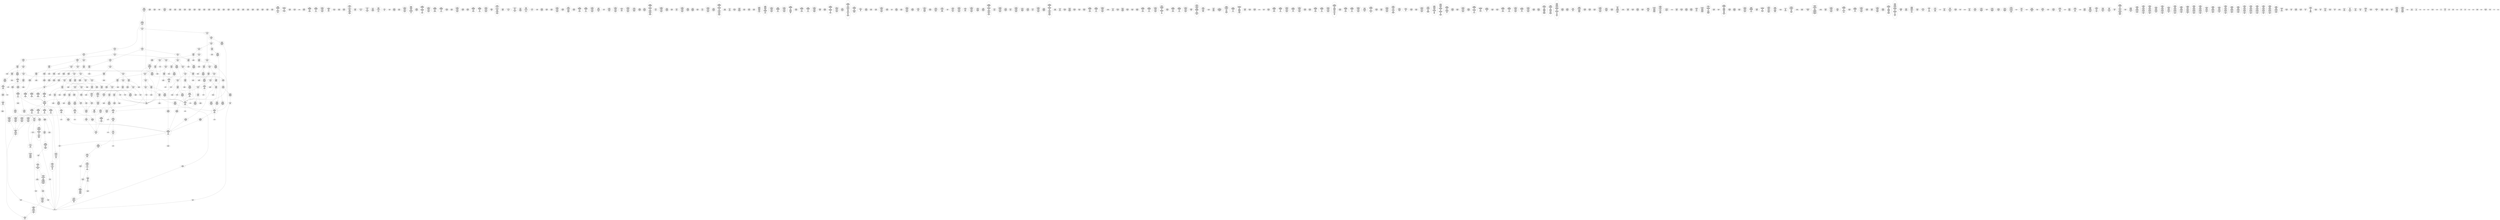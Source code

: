 /* Generated by GvGen v.1.0 (https://www.github.com/stricaud/gvgen) */

digraph G {
compound=true;
   node1 [label="[anywhere]"];
   node2 [label="# 0x0
PUSHX Data
PUSHX Data
MSTORE
PUSHX LogicData
CALLDATASIZE
LT
PUSHX Data
JUMPI
"];
   node3 [label="# 0xd
PUSHX Data
CALLDATALOAD
PUSHX BitData
SHR
PUSHX LogicData
GT
PUSHX Data
JUMPI
"];
   node4 [label="# 0x1e
PUSHX LogicData
GT
PUSHX Data
JUMPI
"];
   node5 [label="# 0x29
PUSHX LogicData
GT
PUSHX Data
JUMPI
"];
   node6 [label="# 0x34
PUSHX LogicData
EQ
PUSHX Data
JUMPI
"];
   node7 [label="# 0x3f
PUSHX LogicData
EQ
PUSHX Data
JUMPI
"];
   node8 [label="# 0x4a
PUSHX LogicData
EQ
PUSHX Data
JUMPI
"];
   node9 [label="# 0x55
PUSHX LogicData
EQ
PUSHX Data
JUMPI
"];
   node10 [label="# 0x60
PUSHX LogicData
EQ
PUSHX Data
JUMPI
"];
   node11 [label="# 0x6b
PUSHX Data
JUMP
"];
   node12 [label="# 0x6f
JUMPDEST
PUSHX LogicData
EQ
PUSHX Data
JUMPI
"];
   node13 [label="# 0x7b
PUSHX LogicData
EQ
PUSHX Data
JUMPI
"];
   node14 [label="# 0x86
PUSHX LogicData
EQ
PUSHX Data
JUMPI
"];
   node15 [label="# 0x91
PUSHX LogicData
EQ
PUSHX Data
JUMPI
"];
   node16 [label="# 0x9c
PUSHX LogicData
EQ
PUSHX Data
JUMPI
"];
   node17 [label="# 0xa7
PUSHX Data
JUMP
"];
   node18 [label="# 0xab
JUMPDEST
PUSHX LogicData
GT
PUSHX Data
JUMPI
"];
   node19 [label="# 0xb7
PUSHX LogicData
EQ
PUSHX Data
JUMPI
"];
   node20 [label="# 0xc2
PUSHX LogicData
EQ
PUSHX Data
JUMPI
"];
   node21 [label="# 0xcd
PUSHX LogicData
EQ
PUSHX Data
JUMPI
"];
   node22 [label="# 0xd8
PUSHX LogicData
EQ
PUSHX Data
JUMPI
"];
   node23 [label="# 0xe3
PUSHX LogicData
EQ
PUSHX Data
JUMPI
"];
   node24 [label="# 0xee
PUSHX Data
JUMP
"];
   node25 [label="# 0xf2
JUMPDEST
PUSHX LogicData
EQ
PUSHX Data
JUMPI
"];
   node26 [label="# 0xfe
PUSHX LogicData
EQ
PUSHX Data
JUMPI
"];
   node27 [label="# 0x109
PUSHX LogicData
EQ
PUSHX Data
JUMPI
"];
   node28 [label="# 0x114
PUSHX LogicData
EQ
PUSHX Data
JUMPI
"];
   node29 [label="# 0x11f
PUSHX LogicData
EQ
PUSHX Data
JUMPI
"];
   node30 [label="# 0x12a
PUSHX Data
JUMP
"];
   node31 [label="# 0x12e
JUMPDEST
PUSHX LogicData
GT
PUSHX Data
JUMPI
"];
   node32 [label="# 0x13a
PUSHX LogicData
GT
PUSHX Data
JUMPI
"];
   node33 [label="# 0x145
PUSHX LogicData
EQ
PUSHX Data
JUMPI
"];
   node34 [label="# 0x150
PUSHX LogicData
EQ
PUSHX Data
JUMPI
"];
   node35 [label="# 0x15b
PUSHX LogicData
EQ
PUSHX Data
JUMPI
"];
   node36 [label="# 0x166
PUSHX LogicData
EQ
PUSHX Data
JUMPI
"];
   node37 [label="# 0x171
PUSHX LogicData
EQ
PUSHX Data
JUMPI
"];
   node38 [label="# 0x17c
PUSHX Data
JUMP
"];
   node39 [label="# 0x180
JUMPDEST
PUSHX LogicData
EQ
PUSHX Data
JUMPI
"];
   node40 [label="# 0x18c
PUSHX LogicData
EQ
PUSHX Data
JUMPI
"];
   node41 [label="# 0x197
PUSHX LogicData
EQ
PUSHX Data
JUMPI
"];
   node42 [label="# 0x1a2
PUSHX LogicData
EQ
PUSHX Data
JUMPI
"];
   node43 [label="# 0x1ad
PUSHX LogicData
EQ
PUSHX Data
JUMPI
"];
   node44 [label="# 0x1b8
PUSHX Data
JUMP
"];
   node45 [label="# 0x1bc
JUMPDEST
PUSHX LogicData
GT
PUSHX Data
JUMPI
"];
   node46 [label="# 0x1c8
PUSHX LogicData
EQ
PUSHX Data
JUMPI
"];
   node47 [label="# 0x1d3
PUSHX LogicData
EQ
PUSHX Data
JUMPI
"];
   node48 [label="# 0x1de
PUSHX LogicData
EQ
PUSHX Data
JUMPI
"];
   node49 [label="# 0x1e9
PUSHX LogicData
EQ
PUSHX Data
JUMPI
"];
   node50 [label="# 0x1f4
PUSHX LogicData
EQ
PUSHX Data
JUMPI
"];
   node51 [label="# 0x1ff
PUSHX Data
JUMP
"];
   node52 [label="# 0x203
JUMPDEST
PUSHX LogicData
EQ
PUSHX Data
JUMPI
"];
   node53 [label="# 0x20f
PUSHX LogicData
EQ
PUSHX Data
JUMPI
"];
   node54 [label="# 0x21a
PUSHX LogicData
EQ
PUSHX Data
JUMPI
"];
   node55 [label="# 0x225
PUSHX LogicData
EQ
PUSHX Data
JUMPI
"];
   node56 [label="# 0x230
PUSHX LogicData
EQ
PUSHX Data
JUMPI
"];
   node57 [label="# 0x23b
JUMPDEST
PUSHX Data
REVERT
"];
   node58 [label="# 0x240
JUMPDEST
CALLVALUE
ISZERO
PUSHX Data
JUMPI
"];
   node59 [label="# 0x248
PUSHX Data
REVERT
"];
   node60 [label="# 0x24c
JUMPDEST
PUSHX Data
PUSHX Data
CALLDATASIZE
PUSHX Data
PUSHX Data
JUMP
"];
   node61 [label="# 0x25b
JUMPDEST
PUSHX Data
JUMP
"];
   node62 [label="# 0x260
JUMPDEST
PUSHX MemData
MLOAD
PUSHX Data
PUSHX Data
JUMP
"];
   node63 [label="# 0x26d
JUMPDEST
PUSHX MemData
MLOAD
SUB
RETURN
"];
   node64 [label="# 0x276
JUMPDEST
CALLVALUE
ISZERO
PUSHX Data
JUMPI
"];
   node65 [label="# 0x27e
PUSHX Data
REVERT
"];
   node66 [label="# 0x282
JUMPDEST
PUSHX Data
PUSHX Data
CALLDATASIZE
PUSHX Data
PUSHX Data
JUMP
"];
   node67 [label="# 0x291
JUMPDEST
PUSHX Data
JUMP
"];
   node68 [label="# 0x296
JUMPDEST
STOP
"];
   node69 [label="# 0x298
JUMPDEST
CALLVALUE
ISZERO
PUSHX Data
JUMPI
"];
   node70 [label="# 0x2a0
PUSHX Data
REVERT
"];
   node71 [label="# 0x2a4
JUMPDEST
PUSHX Data
PUSHX Data
JUMP
"];
   node72 [label="# 0x2ad
JUMPDEST
PUSHX MemData
MLOAD
PUSHX Data
PUSHX Data
JUMP
"];
   node73 [label="# 0x2ba
JUMPDEST
CALLVALUE
ISZERO
PUSHX Data
JUMPI
"];
   node74 [label="# 0x2c2
PUSHX Data
REVERT
"];
   node75 [label="# 0x2c6
JUMPDEST
PUSHX Data
PUSHX Data
CALLDATASIZE
PUSHX Data
PUSHX Data
JUMP
"];
   node76 [label="# 0x2d5
JUMPDEST
PUSHX Data
JUMP
"];
   node77 [label="# 0x2da
JUMPDEST
PUSHX MemData
MLOAD
PUSHX Data
PUSHX Data
JUMP
"];
   node78 [label="# 0x2e7
JUMPDEST
CALLVALUE
ISZERO
PUSHX Data
JUMPI
"];
   node79 [label="# 0x2ef
PUSHX Data
REVERT
"];
   node80 [label="# 0x2f3
JUMPDEST
PUSHX Data
PUSHX Data
CALLDATASIZE
PUSHX Data
PUSHX Data
JUMP
"];
   node81 [label="# 0x302
JUMPDEST
PUSHX Data
JUMP
"];
   node82 [label="# 0x307
JUMPDEST
CALLVALUE
ISZERO
PUSHX Data
JUMPI
"];
   node83 [label="# 0x30f
PUSHX Data
REVERT
"];
   node84 [label="# 0x313
JUMPDEST
PUSHX Data
PUSHX Data
CALLDATASIZE
PUSHX Data
PUSHX Data
JUMP
"];
   node85 [label="# 0x322
JUMPDEST
PUSHX Data
JUMP
"];
   node86 [label="# 0x327
JUMPDEST
CALLVALUE
ISZERO
PUSHX Data
JUMPI
"];
   node87 [label="# 0x32f
PUSHX Data
REVERT
"];
   node88 [label="# 0x333
JUMPDEST
PUSHX Data
PUSHX Data
JUMP
"];
   node89 [label="# 0x33c
JUMPDEST
CALLVALUE
ISZERO
PUSHX Data
JUMPI
"];
   node90 [label="# 0x344
PUSHX Data
REVERT
"];
   node91 [label="# 0x348
JUMPDEST
PUSHX Data
PUSHX Data
JUMP
"];
   node92 [label="# 0x351
JUMPDEST
CALLVALUE
ISZERO
PUSHX Data
JUMPI
"];
   node93 [label="# 0x359
PUSHX Data
REVERT
"];
   node94 [label="# 0x35d
JUMPDEST
PUSHX Data
PUSHX Data
JUMP
"];
   node95 [label="# 0x366
JUMPDEST
PUSHX MemData
MLOAD
PUSHX Data
PUSHX Data
JUMP
"];
   node96 [label="# 0x373
JUMPDEST
CALLVALUE
ISZERO
PUSHX Data
JUMPI
"];
   node97 [label="# 0x37b
PUSHX Data
REVERT
"];
   node98 [label="# 0x37f
JUMPDEST
PUSHX Data
PUSHX Data
CALLDATASIZE
PUSHX Data
PUSHX Data
JUMP
"];
   node99 [label="# 0x38e
JUMPDEST
PUSHX Data
JUMP
"];
   node100 [label="# 0x393
JUMPDEST
CALLVALUE
ISZERO
PUSHX Data
JUMPI
"];
   node101 [label="# 0x39b
PUSHX Data
REVERT
"];
   node102 [label="# 0x39f
JUMPDEST
PUSHX Data
PUSHX Data
JUMP
"];
   node103 [label="# 0x3a8
JUMPDEST
PUSHX Data
PUSHX Data
JUMP
"];
   node104 [label="# 0x3b0
JUMPDEST
CALLVALUE
ISZERO
PUSHX Data
JUMPI
"];
   node105 [label="# 0x3b8
PUSHX Data
REVERT
"];
   node106 [label="# 0x3bc
JUMPDEST
PUSHX Data
PUSHX Data
CALLDATASIZE
PUSHX Data
PUSHX Data
JUMP
"];
   node107 [label="# 0x3cb
JUMPDEST
PUSHX Data
JUMP
"];
   node108 [label="# 0x3d0
JUMPDEST
CALLVALUE
ISZERO
PUSHX Data
JUMPI
"];
   node109 [label="# 0x3d8
PUSHX Data
REVERT
"];
   node110 [label="# 0x3dc
JUMPDEST
PUSHX Data
PUSHX Data
JUMP
"];
   node111 [label="# 0x3e5
JUMPDEST
CALLVALUE
ISZERO
PUSHX Data
JUMPI
"];
   node112 [label="# 0x3ed
PUSHX Data
REVERT
"];
   node113 [label="# 0x3f1
JUMPDEST
PUSHX Data
PUSHX Data
CALLDATASIZE
PUSHX Data
PUSHX Data
JUMP
"];
   node114 [label="# 0x400
JUMPDEST
PUSHX Data
JUMP
"];
   node115 [label="# 0x405
JUMPDEST
PUSHX Data
PUSHX Data
CALLDATASIZE
PUSHX Data
PUSHX Data
JUMP
"];
   node116 [label="# 0x413
JUMPDEST
PUSHX Data
JUMP
"];
   node117 [label="# 0x418
JUMPDEST
CALLVALUE
ISZERO
PUSHX Data
JUMPI
"];
   node118 [label="# 0x420
PUSHX Data
REVERT
"];
   node119 [label="# 0x424
JUMPDEST
PUSHX Data
PUSHX Data
CALLDATASIZE
PUSHX Data
PUSHX Data
JUMP
"];
   node120 [label="# 0x433
JUMPDEST
PUSHX Data
JUMP
"];
   node121 [label="# 0x438
JUMPDEST
CALLVALUE
ISZERO
PUSHX Data
JUMPI
"];
   node122 [label="# 0x440
PUSHX Data
REVERT
"];
   node123 [label="# 0x444
JUMPDEST
PUSHX Data
PUSHX Data
JUMP
"];
   node124 [label="# 0x44d
JUMPDEST
CALLVALUE
ISZERO
PUSHX Data
JUMPI
"];
   node125 [label="# 0x455
PUSHX Data
REVERT
"];
   node126 [label="# 0x459
JUMPDEST
PUSHX Data
PUSHX Data
CALLDATASIZE
PUSHX Data
PUSHX Data
JUMP
"];
   node127 [label="# 0x468
JUMPDEST
PUSHX Data
JUMP
"];
   node128 [label="# 0x46d
JUMPDEST
CALLVALUE
ISZERO
PUSHX Data
JUMPI
"];
   node129 [label="# 0x475
PUSHX Data
REVERT
"];
   node130 [label="# 0x479
JUMPDEST
PUSHX Data
PUSHX Data
CALLDATASIZE
PUSHX Data
PUSHX Data
JUMP
"];
   node131 [label="# 0x488
JUMPDEST
PUSHX Data
JUMP
"];
   node132 [label="# 0x48d
JUMPDEST
CALLVALUE
ISZERO
PUSHX Data
JUMPI
"];
   node133 [label="# 0x495
PUSHX Data
REVERT
"];
   node134 [label="# 0x499
JUMPDEST
PUSHX Data
PUSHX Data
JUMP
"];
   node135 [label="# 0x4a2
JUMPDEST
CALLVALUE
ISZERO
PUSHX Data
JUMPI
"];
   node136 [label="# 0x4aa
PUSHX Data
REVERT
"];
   node137 [label="# 0x4ae
JUMPDEST
PUSHX Data
PUSHX Data
JUMP
"];
   node138 [label="# 0x4b7
JUMPDEST
CALLVALUE
ISZERO
PUSHX Data
JUMPI
"];
   node139 [label="# 0x4bf
PUSHX Data
REVERT
"];
   node140 [label="# 0x4c3
JUMPDEST
PUSHX Data
PUSHX Data
JUMP
"];
   node141 [label="# 0x4cc
JUMPDEST
CALLVALUE
ISZERO
PUSHX Data
JUMPI
"];
   node142 [label="# 0x4d4
PUSHX Data
REVERT
"];
   node143 [label="# 0x4d8
JUMPDEST
PUSHX Data
PUSHX Data
JUMP
"];
   node144 [label="# 0x4e1
JUMPDEST
CALLVALUE
ISZERO
PUSHX Data
JUMPI
"];
   node145 [label="# 0x4e9
PUSHX Data
REVERT
"];
   node146 [label="# 0x4ed
JUMPDEST
PUSHX Data
PUSHX Data
JUMP
"];
   node147 [label="# 0x4f6
JUMPDEST
CALLVALUE
ISZERO
PUSHX Data
JUMPI
"];
   node148 [label="# 0x4fe
PUSHX Data
REVERT
"];
   node149 [label="# 0x502
JUMPDEST
PUSHX Data
PUSHX Data
CALLDATASIZE
PUSHX Data
PUSHX Data
JUMP
"];
   node150 [label="# 0x511
JUMPDEST
PUSHX Data
JUMP
"];
   node151 [label="# 0x516
JUMPDEST
CALLVALUE
ISZERO
PUSHX Data
JUMPI
"];
   node152 [label="# 0x51e
PUSHX Data
REVERT
"];
   node153 [label="# 0x522
JUMPDEST
PUSHX Data
PUSHX Data
CALLDATASIZE
PUSHX Data
PUSHX Data
JUMP
"];
   node154 [label="# 0x531
JUMPDEST
PUSHX Data
JUMP
"];
   node155 [label="# 0x536
JUMPDEST
CALLVALUE
ISZERO
PUSHX Data
JUMPI
"];
   node156 [label="# 0x53e
PUSHX Data
REVERT
"];
   node157 [label="# 0x542
JUMPDEST
PUSHX Data
PUSHX Data
JUMP
"];
   node158 [label="# 0x54b
JUMPDEST
CALLVALUE
ISZERO
PUSHX Data
JUMPI
"];
   node159 [label="# 0x553
PUSHX Data
REVERT
"];
   node160 [label="# 0x557
JUMPDEST
PUSHX Data
PUSHX Data
CALLDATASIZE
PUSHX Data
PUSHX Data
JUMP
"];
   node161 [label="# 0x566
JUMPDEST
PUSHX Data
JUMP
"];
   node162 [label="# 0x56b
JUMPDEST
CALLVALUE
ISZERO
PUSHX Data
JUMPI
"];
   node163 [label="# 0x573
PUSHX Data
REVERT
"];
   node164 [label="# 0x577
JUMPDEST
PUSHX Data
PUSHX Data
CALLDATASIZE
PUSHX Data
PUSHX Data
JUMP
"];
   node165 [label="# 0x586
JUMPDEST
PUSHX Data
JUMP
"];
   node166 [label="# 0x58b
JUMPDEST
PUSHX Data
PUSHX Data
CALLDATASIZE
PUSHX Data
PUSHX Data
JUMP
"];
   node167 [label="# 0x599
JUMPDEST
PUSHX Data
JUMP
"];
   node168 [label="# 0x59e
JUMPDEST
CALLVALUE
ISZERO
PUSHX Data
JUMPI
"];
   node169 [label="# 0x5a6
PUSHX Data
REVERT
"];
   node170 [label="# 0x5aa
JUMPDEST
PUSHX Data
PUSHX Data
CALLDATASIZE
PUSHX Data
PUSHX Data
JUMP
"];
   node171 [label="# 0x5b9
JUMPDEST
PUSHX Data
JUMP
"];
   node172 [label="# 0x5be
JUMPDEST
CALLVALUE
ISZERO
PUSHX Data
JUMPI
"];
   node173 [label="# 0x5c6
PUSHX Data
REVERT
"];
   node174 [label="# 0x5ca
JUMPDEST
PUSHX Data
PUSHX Data
JUMP
"];
   node175 [label="# 0x5d3
JUMPDEST
CALLVALUE
ISZERO
PUSHX Data
JUMPI
"];
   node176 [label="# 0x5db
PUSHX Data
REVERT
"];
   node177 [label="# 0x5df
JUMPDEST
PUSHX Data
PUSHX Data
CALLDATASIZE
PUSHX Data
PUSHX Data
JUMP
"];
   node178 [label="# 0x5ee
JUMPDEST
PUSHX Data
JUMP
"];
   node179 [label="# 0x5f3
JUMPDEST
CALLVALUE
ISZERO
PUSHX Data
JUMPI
"];
   node180 [label="# 0x5fb
PUSHX Data
REVERT
"];
   node181 [label="# 0x5ff
JUMPDEST
PUSHX Data
PUSHX Data
JUMP
"];
   node182 [label="# 0x608
JUMPDEST
CALLVALUE
ISZERO
PUSHX Data
JUMPI
"];
   node183 [label="# 0x610
PUSHX Data
REVERT
"];
   node184 [label="# 0x614
JUMPDEST
PUSHX Data
PUSHX Data
CALLDATASIZE
PUSHX Data
PUSHX Data
JUMP
"];
   node185 [label="# 0x623
JUMPDEST
PUSHX Data
JUMP
"];
   node186 [label="# 0x628
JUMPDEST
CALLVALUE
ISZERO
PUSHX Data
JUMPI
"];
   node187 [label="# 0x630
PUSHX Data
REVERT
"];
   node188 [label="# 0x634
JUMPDEST
PUSHX Data
PUSHX Data
CALLDATASIZE
PUSHX Data
PUSHX Data
JUMP
"];
   node189 [label="# 0x643
JUMPDEST
PUSHX Data
JUMP
"];
   node190 [label="# 0x648
JUMPDEST
CALLVALUE
ISZERO
PUSHX Data
JUMPI
"];
   node191 [label="# 0x650
PUSHX Data
REVERT
"];
   node192 [label="# 0x654
JUMPDEST
PUSHX Data
PUSHX Data
CALLDATASIZE
PUSHX Data
PUSHX Data
JUMP
"];
   node193 [label="# 0x663
JUMPDEST
PUSHX Data
JUMP
"];
   node194 [label="# 0x668
JUMPDEST
CALLVALUE
ISZERO
PUSHX Data
JUMPI
"];
   node195 [label="# 0x670
PUSHX Data
REVERT
"];
   node196 [label="# 0x674
JUMPDEST
PUSHX Data
PUSHX Data
CALLDATASIZE
PUSHX Data
PUSHX Data
JUMP
"];
   node197 [label="# 0x683
JUMPDEST
PUSHX Data
JUMP
"];
   node198 [label="# 0x688
JUMPDEST
CALLVALUE
ISZERO
PUSHX Data
JUMPI
"];
   node199 [label="# 0x690
PUSHX Data
REVERT
"];
   node200 [label="# 0x694
JUMPDEST
PUSHX Data
PUSHX Data
CALLDATASIZE
PUSHX Data
PUSHX Data
JUMP
"];
   node201 [label="# 0x6a3
JUMPDEST
PUSHX Data
JUMP
"];
   node202 [label="# 0x6a8
JUMPDEST
PUSHX Data
PUSHX ArithData
PUSHX BitData
PUSHX BitData
SHL
SUB
NOT
AND
PUSHX BitData
PUSHX BitData
SHL
EQ
PUSHX Data
JUMPI
"];
   node203 [label="# 0x6c4
PUSHX ArithData
PUSHX BitData
PUSHX BitData
SHL
SUB
NOT
AND
PUSHX BitData
PUSHX BitData
SHL
EQ
"];
   node204 [label="# 0x6d9
JUMPDEST
PUSHX Data
JUMPI
"];
   node205 [label="# 0x6df
PUSHX Data
PUSHX Data
JUMP
"];
   node206 [label="# 0x6e8
JUMPDEST
"];
   node207 [label="# 0x6eb
JUMPDEST
JUMP
"];
   node208 [label="# 0x6f0
JUMPDEST
PUSHX Data
PUSHX Data
JUMP
"];
   node209 [label="# 0x6f8
JUMPDEST
PUSHX ArithData
PUSHX BitData
PUSHX BitData
SHL
SUB
AND
PUSHX Data
PUSHX Data
JUMP
"];
   node210 [label="# 0x709
JUMPDEST
PUSHX ArithData
PUSHX BitData
PUSHX BitData
SHL
SUB
AND
EQ
PUSHX Data
JUMPI
"];
   node211 [label="# 0x718
PUSHX MemData
MLOAD
PUSHX BitData
PUSHX BitData
SHL
MSTORE
PUSHX ArithData
ADD
PUSHX Data
PUSHX Data
JUMP
"];
   node212 [label="# 0x72f
JUMPDEST
PUSHX MemData
MLOAD
SUB
REVERT
"];
   node213 [label="# 0x738
JUMPDEST
PUSHX LogicData
ISZERO
ISZERO
EQ
ISZERO
PUSHX Data
JUMPI
"];
   node214 [label="# 0x744
PUSHX Data
PUSHX Data
JUMP
"];
   node215 [label="# 0x74b
JUMPDEST
PUSHX Data
JUMP
"];
   node216 [label="# 0x750
JUMPDEST
PUSHX Data
PUSHX Data
JUMP
"];
   node217 [label="# 0x758
JUMPDEST
JUMP
"];
   node218 [label="# 0x75b
JUMPDEST
PUSHX Data
PUSHX StorData
SLOAD
PUSHX Data
PUSHX Data
JUMP
"];
   node219 [label="# 0x76a
JUMPDEST
PUSHX ArithData
ADD
PUSHX ArithData
DIV
MUL
PUSHX ArithData
ADD
PUSHX MemData
MLOAD
ADD
PUSHX Data
MSTORE
MSTORE
PUSHX ArithData
ADD
SLOAD
PUSHX Data
PUSHX Data
JUMP
"];
   node220 [label="# 0x796
JUMPDEST
ISZERO
PUSHX Data
JUMPI
"];
   node221 [label="# 0x79d
PUSHX LogicData
LT
PUSHX Data
JUMPI
"];
   node222 [label="# 0x7a5
PUSHX ArithData
SLOAD
DIV
MUL
MSTORE
PUSHX ArithData
ADD
PUSHX Data
JUMP
"];
   node223 [label="# 0x7b8
JUMPDEST
ADD
PUSHX Data
MSTORE
PUSHX Data
PUSHX Data
SHA3
"];
   node224 [label="# 0x7c6
JUMPDEST
SLOAD
MSTORE
PUSHX ArithData
ADD
PUSHX ArithData
ADD
GT
PUSHX Data
JUMPI
"];
   node225 [label="# 0x7da
SUB
PUSHX BitData
AND
ADD
"];
   node226 [label="# 0x7e3
JUMPDEST
JUMP
"];
   node227 [label="# 0x7ed
JUMPDEST
PUSHX Data
PUSHX Data
PUSHX Data
JUMP
"];
   node228 [label="# 0x7f8
JUMPDEST
PUSHX Data
JUMPI
"];
   node229 [label="# 0x7fd
PUSHX MemData
MLOAD
PUSHX BitData
PUSHX BitData
SHL
MSTORE
PUSHX ArithData
ADD
PUSHX Data
PUSHX Data
JUMP
"];
   node230 [label="# 0x814
JUMPDEST
PUSHX Data
MSTORE
PUSHX Data
PUSHX Data
MSTORE
PUSHX Data
SHA3
SLOAD
PUSHX ArithData
PUSHX BitData
PUSHX BitData
SHL
SUB
AND
JUMP
"];
   node231 [label="# 0x830
JUMPDEST
PUSHX Data
PUSHX Data
PUSHX Data
JUMP
"];
   node232 [label="# 0x83b
JUMPDEST
PUSHX ArithData
PUSHX BitData
PUSHX BitData
SHL
SUB
AND
PUSHX ArithData
PUSHX BitData
PUSHX BitData
SHL
SUB
AND
EQ
ISZERO
PUSHX Data
JUMPI
"];
   node233 [label="# 0x858
PUSHX MemData
MLOAD
PUSHX BitData
PUSHX BitData
SHL
MSTORE
PUSHX ArithData
ADD
PUSHX Data
PUSHX Data
JUMP
"];
   node234 [label="# 0x86f
JUMPDEST
PUSHX ArithData
PUSHX BitData
PUSHX BitData
SHL
SUB
AND
PUSHX Data
PUSHX Data
JUMP
"];
   node235 [label="# 0x881
JUMPDEST
PUSHX ArithData
PUSHX BitData
PUSHX BitData
SHL
SUB
AND
EQ
PUSHX Data
JUMPI
"];
   node236 [label="# 0x891
PUSHX Data
PUSHX Data
PUSHX Data
JUMP
"];
   node237 [label="# 0x89d
JUMPDEST
PUSHX Data
JUMPI
"];
   node238 [label="# 0x8a2
PUSHX MemData
MLOAD
PUSHX BitData
PUSHX BitData
SHL
MSTORE
PUSHX ArithData
ADD
PUSHX Data
PUSHX Data
JUMP
"];
   node239 [label="# 0x8b9
JUMPDEST
PUSHX Data
PUSHX Data
JUMP
"];
   node240 [label="# 0x8c3
JUMPDEST
JUMP
"];
   node241 [label="# 0x8c8
JUMPDEST
PUSHX Data
PUSHX Data
JUMP
"];
   node242 [label="# 0x8d0
JUMPDEST
PUSHX ArithData
PUSHX BitData
PUSHX BitData
SHL
SUB
AND
PUSHX Data
PUSHX Data
JUMP
"];
   node243 [label="# 0x8e1
JUMPDEST
PUSHX ArithData
PUSHX BitData
PUSHX BitData
SHL
SUB
AND
EQ
PUSHX Data
JUMPI
"];
   node244 [label="# 0x8f0
PUSHX MemData
MLOAD
PUSHX BitData
PUSHX BitData
SHL
MSTORE
PUSHX ArithData
ADD
PUSHX Data
PUSHX Data
JUMP
"];
   node245 [label="# 0x907
JUMPDEST
PUSHX Data
SSTORE
JUMP
"];
   node246 [label="# 0x90c
JUMPDEST
PUSHX StorData
SLOAD
PUSHX Data
PUSHX Data
JUMP
"];
   node247 [label="# 0x919
JUMPDEST
PUSHX ArithData
ADD
PUSHX ArithData
DIV
MUL
PUSHX ArithData
ADD
PUSHX MemData
MLOAD
ADD
PUSHX Data
MSTORE
MSTORE
PUSHX ArithData
ADD
SLOAD
PUSHX Data
PUSHX Data
JUMP
"];
   node248 [label="# 0x945
JUMPDEST
ISZERO
PUSHX Data
JUMPI
"];
   node249 [label="# 0x94c
PUSHX LogicData
LT
PUSHX Data
JUMPI
"];
   node250 [label="# 0x954
PUSHX ArithData
SLOAD
DIV
MUL
MSTORE
PUSHX ArithData
ADD
PUSHX Data
JUMP
"];
   node251 [label="# 0x967
JUMPDEST
ADD
PUSHX Data
MSTORE
PUSHX Data
PUSHX Data
SHA3
"];
   node252 [label="# 0x975
JUMPDEST
SLOAD
MSTORE
PUSHX ArithData
ADD
PUSHX ArithData
ADD
GT
PUSHX Data
JUMPI
"];
   node253 [label="# 0x989
SUB
PUSHX BitData
AND
ADD
"];
   node254 [label="# 0x992
JUMPDEST
JUMP
"];
   node255 [label="# 0x99a
JUMPDEST
PUSHX StorData
SLOAD
PUSHX Data
DIV
PUSHX BitData
AND
JUMP
"];
   node256 [label="# 0x9a8
JUMPDEST
PUSHX StorData
SLOAD
JUMP
"];
   node257 [label="# 0x9ae
JUMPDEST
PUSHX Data
PUSHX Data
PUSHX Data
JUMP
"];
   node258 [label="# 0x9b9
JUMPDEST
PUSHX Data
JUMP
"];
   node259 [label="# 0x9bf
JUMPDEST
PUSHX Data
JUMPI
"];
   node260 [label="# 0x9c4
PUSHX MemData
MLOAD
PUSHX BitData
PUSHX BitData
SHL
MSTORE
PUSHX ArithData
ADD
PUSHX Data
PUSHX Data
JUMP
"];
   node261 [label="# 0x9db
JUMPDEST
PUSHX Data
PUSHX Data
JUMP
"];
   node262 [label="# 0x9e6
JUMPDEST
PUSHX Data
PUSHX Data
JUMP
"];
   node263 [label="# 0x9ee
JUMPDEST
PUSHX ArithData
PUSHX BitData
PUSHX BitData
SHL
SUB
AND
PUSHX Data
PUSHX Data
JUMP
"];
   node264 [label="# 0x9ff
JUMPDEST
PUSHX ArithData
PUSHX BitData
PUSHX BitData
SHL
SUB
AND
EQ
PUSHX Data
JUMPI
"];
   node265 [label="# 0xa0e
PUSHX MemData
MLOAD
PUSHX BitData
PUSHX BitData
SHL
MSTORE
PUSHX ArithData
ADD
PUSHX Data
PUSHX Data
JUMP
"];
   node266 [label="# 0xa25
JUMPDEST
PUSHX StorData
SLOAD
PUSHX BitData
NOT
AND
PUSHX ArithData
DIV
PUSHX BitData
AND
ISZERO
MUL
OR
SSTORE
JUMP
"];
   node267 [label="# 0xa42
JUMPDEST
PUSHX Data
PUSHX Data
JUMP
"];
   node268 [label="# 0xa4a
JUMPDEST
PUSHX ArithData
PUSHX BitData
PUSHX BitData
SHL
SUB
AND
PUSHX Data
PUSHX Data
JUMP
"];
   node269 [label="# 0xa5b
JUMPDEST
PUSHX ArithData
PUSHX BitData
PUSHX BitData
SHL
SUB
AND
EQ
PUSHX Data
JUMPI
"];
   node270 [label="# 0xa6a
PUSHX MemData
MLOAD
PUSHX BitData
PUSHX BitData
SHL
MSTORE
PUSHX ArithData
ADD
PUSHX Data
PUSHX Data
JUMP
"];
   node271 [label="# 0xa81
JUMPDEST
SELFBALANCE
PUSHX Data
JUMPI
"];
   node272 [label="# 0xa88
PUSHX Data
REVERT
"];
   node273 [label="# 0xa8c
JUMPDEST
PUSHX Data
CALLER
PUSHX Data
JUMP
"];
   node274 [label="# 0xa96
JUMPDEST
PUSHX Data
PUSHX MemData
MLOAD
PUSHX ArithData
ADD
PUSHX Data
MSTORE
PUSHX Data
MSTORE
PUSHX Data
JUMP
"];
   node275 [label="# 0xab1
JUMPDEST
PUSHX StorData
SLOAD
JUMP
"];
   node276 [label="# 0xab7
JUMPDEST
PUSHX Data
PUSHX Data
JUMP
"];
   node277 [label="# 0xabf
JUMPDEST
PUSHX ArithData
PUSHX BitData
PUSHX BitData
SHL
SUB
AND
PUSHX Data
PUSHX Data
JUMP
"];
   node278 [label="# 0xad0
JUMPDEST
PUSHX ArithData
PUSHX BitData
PUSHX BitData
SHL
SUB
AND
EQ
PUSHX Data
JUMPI
"];
   node279 [label="# 0xadf
PUSHX MemData
MLOAD
PUSHX BitData
PUSHX BitData
SHL
MSTORE
PUSHX ArithData
ADD
PUSHX Data
PUSHX Data
JUMP
"];
   node280 [label="# 0xaf6
JUMPDEST
MLOAD
PUSHX Data
PUSHX Data
PUSHX ArithData
ADD
PUSHX Data
JUMP
"];
   node281 [label="# 0xb09
JUMPDEST
JUMP
"];
   node282 [label="# 0xb0d
JUMPDEST
PUSHX StorData
SLOAD
PUSHX BitData
AND
PUSHX Data
JUMPI
"];
   node283 [label="# 0xb18
PUSHX MemData
MLOAD
PUSHX BitData
PUSHX BitData
SHL
MSTORE
PUSHX ArithData
ADD
PUSHX Data
PUSHX Data
JUMP
"];
   node284 [label="# 0xb2f
JUMPDEST
PUSHX StorData
SLOAD
GT
ISZERO
PUSHX Data
JUMPI
"];
   node285 [label="# 0xb3a
PUSHX MemData
MLOAD
PUSHX BitData
PUSHX BitData
SHL
MSTORE
PUSHX ArithData
ADD
PUSHX Data
PUSHX Data
JUMP
"];
   node286 [label="# 0xb51
JUMPDEST
PUSHX StorData
SLOAD
PUSHX StorData
SLOAD
PUSHX Data
PUSHX Data
JUMP
"];
   node287 [label="# 0xb61
JUMPDEST
PUSHX Data
PUSHX Data
PUSHX Data
JUMP
"];
   node288 [label="# 0xb6c
JUMPDEST
PUSHX Data
PUSHX Data
PUSHX Data
PUSHX Data
JUMP
"];
   node289 [label="# 0xb79
JUMPDEST
PUSHX ArithData
PUSHX BitData
PUSHX BitData
SHL
SUB
AND
PUSHX ArithData
PUSHX BitData
PUSHX BitData
SHL
SUB
AND
MSTORE
PUSHX ArithData
ADD
MSTORE
PUSHX ArithData
ADD
PUSHX Data
SHA3
SLOAD
PUSHX Data
PUSHX Data
JUMP
"];
   node290 [label="# 0xba4
JUMPDEST
LT
PUSHX Data
JUMPI
"];
   node291 [label="# 0xbaa
PUSHX MemData
MLOAD
PUSHX BitData
PUSHX BitData
SHL
MSTORE
PUSHX ArithData
ADD
PUSHX Data
PUSHX Data
JUMP
"];
   node292 [label="# 0xbc1
JUMPDEST
CALLVALUE
PUSHX Data
PUSHX Data
PUSHX Data
JUMP
"];
   node293 [label="# 0xbce
JUMPDEST
PUSHX Data
JUMP
"];
   node294 [label="# 0xbd4
JUMPDEST
EQ
PUSHX Data
JUMPI
"];
   node295 [label="# 0xbda
PUSHX MemData
MLOAD
PUSHX BitData
PUSHX BitData
SHL
MSTORE
PUSHX ArithData
ADD
PUSHX Data
PUSHX Data
JUMP
"];
   node296 [label="# 0xbf1
JUMPDEST
PUSHX Data
PUSHX Data
PUSHX Data
PUSHX Data
JUMP
"];
   node297 [label="# 0xbfe
JUMPDEST
PUSHX Data
PUSHX Data
PUSHX Data
PUSHX Data
JUMP
"];
   node298 [label="# 0xc0c
JUMPDEST
PUSHX Data
JUMP
"];
   node299 [label="# 0xc12
JUMPDEST
LT
PUSHX Data
JUMPI
"];
   node300 [label="# 0xc18
PUSHX MemData
MLOAD
PUSHX BitData
PUSHX BitData
SHL
MSTORE
PUSHX ArithData
ADD
PUSHX Data
PUSHX Data
JUMP
"];
   node301 [label="# 0xc2f
JUMPDEST
PUSHX Data
PUSHX Data
PUSHX Data
PUSHX Data
JUMP
"];
   node302 [label="# 0xc3c
JUMPDEST
PUSHX ArithData
PUSHX BitData
PUSHX BitData
SHL
SUB
AND
PUSHX ArithData
PUSHX BitData
PUSHX BitData
SHL
SUB
AND
MSTORE
PUSHX ArithData
ADD
MSTORE
PUSHX ArithData
ADD
PUSHX Data
SHA3
PUSHX Data
SLOAD
PUSHX Data
PUSHX Data
JUMP
"];
   node303 [label="# 0xc6b
JUMPDEST
SSTORE
PUSHX Data
"];
   node304 [label="# 0xc74
JUMPDEST
LT
ISZERO
PUSHX Data
JUMPI
"];
   node305 [label="# 0xc7d
PUSHX Data
PUSHX Data
PUSHX Data
JUMP
"];
   node306 [label="# 0xc86
JUMPDEST
PUSHX Data
CALLER
PUSHX Data
PUSHX Data
PUSHX Data
JUMP
"];
   node307 [label="# 0xc94
JUMPDEST
PUSHX Data
JUMP
"];
   node308 [label="# 0xc99
JUMPDEST
PUSHX Data
PUSHX Data
JUMP
"];
   node309 [label="# 0xca3
JUMPDEST
PUSHX Data
JUMP
"];
   node310 [label="# 0xcab
JUMPDEST
PUSHX Data
PUSHX Data
MSTORE
PUSHX Data
MSTORE
PUSHX Data
SHA3
SLOAD
PUSHX BitData
AND
JUMP
"];
   node311 [label="# 0xcc0
JUMPDEST
PUSHX StorData
SLOAD
PUSHX BitData
PUSHX BitData
SHL
DIV
PUSHX BitData
AND
JUMP
"];
   node312 [label="# 0xcd0
JUMPDEST
PUSHX Data
MSTORE
PUSHX Data
PUSHX Data
MSTORE
PUSHX Data
SHA3
SLOAD
PUSHX ArithData
PUSHX BitData
PUSHX BitData
SHL
SUB
AND
PUSHX Data
JUMPI
"];
   node313 [label="# 0xcee
PUSHX MemData
MLOAD
PUSHX BitData
PUSHX BitData
SHL
MSTORE
PUSHX ArithData
ADD
PUSHX Data
PUSHX Data
JUMP
"];
   node314 [label="# 0xd05
JUMPDEST
PUSHX Data
PUSHX ArithData
PUSHX BitData
PUSHX BitData
SHL
SUB
AND
PUSHX Data
JUMPI
"];
   node315 [label="# 0xd16
PUSHX MemData
MLOAD
PUSHX BitData
PUSHX BitData
SHL
MSTORE
PUSHX ArithData
ADD
PUSHX Data
PUSHX Data
JUMP
"];
   node316 [label="# 0xd2d
JUMPDEST
PUSHX ArithData
PUSHX BitData
PUSHX BitData
SHL
SUB
AND
PUSHX Data
MSTORE
PUSHX Data
PUSHX Data
MSTORE
PUSHX Data
SHA3
SLOAD
JUMP
"];
   node317 [label="# 0xd49
JUMPDEST
PUSHX Data
PUSHX Data
JUMP
"];
   node318 [label="# 0xd51
JUMPDEST
PUSHX ArithData
PUSHX BitData
PUSHX BitData
SHL
SUB
AND
PUSHX Data
PUSHX Data
JUMP
"];
   node319 [label="# 0xd62
JUMPDEST
PUSHX ArithData
PUSHX BitData
PUSHX BitData
SHL
SUB
AND
EQ
PUSHX Data
JUMPI
"];
   node320 [label="# 0xd71
PUSHX MemData
MLOAD
PUSHX BitData
PUSHX BitData
SHL
MSTORE
PUSHX ArithData
ADD
PUSHX Data
PUSHX Data
JUMP
"];
   node321 [label="# 0xd88
JUMPDEST
PUSHX Data
PUSHX Data
PUSHX Data
JUMP
"];
   node322 [label="# 0xd92
JUMPDEST
JUMP
"];
   node323 [label="# 0xd94
JUMPDEST
PUSHX Data
JUMP
"];
   node324 [label="# 0xd9a
JUMPDEST
PUSHX StorData
SLOAD
PUSHX BitData
AND
JUMP
"];
   node325 [label="# 0xda3
JUMPDEST
PUSHX StorData
SLOAD
PUSHX ArithData
PUSHX BitData
PUSHX BitData
SHL
SUB
AND
JUMP
"];
   node326 [label="# 0xdb2
JUMPDEST
PUSHX Data
PUSHX StorData
SLOAD
PUSHX Data
PUSHX Data
JUMP
"];
   node327 [label="# 0xdc1
JUMPDEST
PUSHX Data
PUSHX Data
JUMP
"];
   node328 [label="# 0xdc9
JUMPDEST
PUSHX ArithData
PUSHX BitData
PUSHX BitData
SHL
SUB
AND
PUSHX Data
PUSHX Data
JUMP
"];
   node329 [label="# 0xdda
JUMPDEST
PUSHX ArithData
PUSHX BitData
PUSHX BitData
SHL
SUB
AND
EQ
PUSHX Data
JUMPI
"];
   node330 [label="# 0xde9
PUSHX MemData
MLOAD
PUSHX BitData
PUSHX BitData
SHL
MSTORE
PUSHX ArithData
ADD
PUSHX Data
PUSHX Data
JUMP
"];
   node331 [label="# 0xe00
JUMPDEST
PUSHX Data
SSTORE
JUMP
"];
   node332 [label="# 0xe05
JUMPDEST
PUSHX Data
PUSHX Data
JUMP
"];
   node333 [label="# 0xe0d
JUMPDEST
PUSHX ArithData
PUSHX BitData
PUSHX BitData
SHL
SUB
AND
PUSHX ArithData
PUSHX BitData
PUSHX BitData
SHL
SUB
AND
EQ
ISZERO
PUSHX Data
JUMPI
"];
   node334 [label="# 0xe27
PUSHX MemData
MLOAD
PUSHX BitData
PUSHX BitData
SHL
MSTORE
PUSHX ArithData
ADD
PUSHX Data
PUSHX Data
JUMP
"];
   node335 [label="# 0xe3e
JUMPDEST
PUSHX Data
PUSHX Data
PUSHX Data
PUSHX Data
JUMP
"];
   node336 [label="# 0xe4b
JUMPDEST
PUSHX ArithData
PUSHX BitData
PUSHX BitData
SHL
SUB
AND
MSTORE
PUSHX ArithData
ADD
MSTORE
PUSHX ArithData
ADD
PUSHX Data
SHA3
AND
MSTORE
MSTORE
SHA3
SLOAD
PUSHX BitData
NOT
AND
ISZERO
ISZERO
OR
SSTORE
PUSHX Data
PUSHX Data
JUMP
"];
   node337 [label="# 0xe8f
JUMPDEST
PUSHX ArithData
PUSHX BitData
PUSHX BitData
SHL
SUB
AND
PUSHX Data
PUSHX MemData
MLOAD
PUSHX Data
PUSHX Data
JUMP
"];
   node338 [label="# 0xec7
JUMPDEST
PUSHX MemData
MLOAD
SUB
LOGX
JUMP
"];
   node339 [label="# 0xed3
JUMPDEST
PUSHX Data
PUSHX Data
PUSHX Data
JUMP
"];
   node340 [label="# 0xedd
JUMPDEST
JUMP
"];
   node341 [label="# 0xee2
JUMPDEST
PUSHX Data
PUSHX Data
PUSHX Data
JUMP
"];
   node342 [label="# 0xeed
JUMPDEST
PUSHX Data
JUMP
"];
   node343 [label="# 0xef3
JUMPDEST
PUSHX Data
JUMPI
"];
   node344 [label="# 0xef8
PUSHX MemData
MLOAD
PUSHX BitData
PUSHX BitData
SHL
MSTORE
PUSHX ArithData
ADD
PUSHX Data
PUSHX Data
JUMP
"];
   node345 [label="# 0xf0f
JUMPDEST
PUSHX Data
PUSHX Data
JUMP
"];
   node346 [label="# 0xf1b
JUMPDEST
JUMP
"];
   node347 [label="# 0xf21
JUMPDEST
PUSHX Data
PUSHX Data
PUSHX Data
JUMP
"];
   node348 [label="# 0xf2c
JUMPDEST
PUSHX Data
JUMPI
"];
   node349 [label="# 0xf31
PUSHX MemData
MLOAD
PUSHX BitData
PUSHX BitData
SHL
MSTORE
PUSHX ArithData
ADD
PUSHX Data
PUSHX Data
JUMP
"];
   node350 [label="# 0xf48
JUMPDEST
PUSHX Data
PUSHX Data
PUSHX Data
JUMP
"];
   node351 [label="# 0xf52
JUMPDEST
PUSHX LogicData
MLOAD
GT
PUSHX Data
JUMPI
"];
   node352 [label="# 0xf5e
PUSHX MemData
MLOAD
PUSHX ArithData
ADD
PUSHX Data
MSTORE
PUSHX Data
MSTORE
PUSHX Data
JUMP
"];
   node353 [label="# 0xf72
JUMPDEST
PUSHX Data
PUSHX Data
JUMP
"];
   node354 [label="# 0xf7c
JUMPDEST
PUSHX MemData
MLOAD
PUSHX ArithData
ADD
PUSHX Data
PUSHX Data
JUMP
"];
   node355 [label="# 0xf8d
JUMPDEST
PUSHX MemData
MLOAD
PUSHX ArithData
SUB
SUB
MSTORE
PUSHX Data
MSTORE
"];
   node356 [label="# 0xf9d
JUMPDEST
JUMP
"];
   node357 [label="# 0xfa4
JUMPDEST
PUSHX StorData
SLOAD
PUSHX Data
DIV
PUSHX BitData
AND
PUSHX Data
JUMPI
"];
   node358 [label="# 0xfb4
PUSHX MemData
MLOAD
PUSHX BitData
PUSHX BitData
SHL
MSTORE
PUSHX ArithData
ADD
PUSHX Data
PUSHX Data
JUMP
"];
   node359 [label="# 0xfcb
JUMPDEST
PUSHX StorData
SLOAD
GT
ISZERO
PUSHX Data
JUMPI
"];
   node360 [label="# 0xfd6
PUSHX MemData
MLOAD
PUSHX BitData
PUSHX BitData
SHL
MSTORE
PUSHX ArithData
ADD
PUSHX Data
PUSHX Data
JUMP
"];
   node361 [label="# 0xfed
JUMPDEST
PUSHX StorData
SLOAD
PUSHX Data
PUSHX Data
PUSHX Data
JUMP
"];
   node362 [label="# 0xffb
JUMPDEST
PUSHX Data
PUSHX Data
PUSHX Data
PUSHX Data
JUMP
"];
   node363 [label="# 0x1008
JUMPDEST
PUSHX ArithData
PUSHX BitData
PUSHX BitData
SHL
SUB
AND
PUSHX ArithData
PUSHX BitData
PUSHX BitData
SHL
SUB
AND
MSTORE
PUSHX ArithData
ADD
MSTORE
PUSHX ArithData
ADD
PUSHX Data
SHA3
SLOAD
PUSHX Data
PUSHX Data
JUMP
"];
   node364 [label="# 0x1033
JUMPDEST
LT
PUSHX Data
JUMPI
"];
   node365 [label="# 0x1039
PUSHX MemData
MLOAD
PUSHX BitData
PUSHX BitData
SHL
MSTORE
PUSHX ArithData
ADD
PUSHX Data
PUSHX Data
JUMP
"];
   node366 [label="# 0x1050
JUMPDEST
CALLVALUE
PUSHX Data
PUSHX Data
PUSHX Data
JUMP
"];
   node367 [label="# 0x105d
JUMPDEST
EQ
PUSHX Data
JUMPI
"];
   node368 [label="# 0x1063
PUSHX MemData
MLOAD
PUSHX BitData
PUSHX BitData
SHL
MSTORE
PUSHX ArithData
ADD
PUSHX Data
PUSHX Data
JUMP
"];
   node369 [label="# 0x107a
JUMPDEST
PUSHX StorData
SLOAD
PUSHX Data
PUSHX Data
PUSHX Data
JUMP
"];
   node370 [label="# 0x1088
JUMPDEST
PUSHX Data
PUSHX Data
PUSHX Data
PUSHX Data
JUMP
"];
   node371 [label="# 0x1096
JUMPDEST
LT
PUSHX Data
JUMPI
"];
   node372 [label="# 0x109c
PUSHX MemData
MLOAD
PUSHX BitData
PUSHX BitData
SHL
MSTORE
PUSHX ArithData
ADD
PUSHX Data
PUSHX Data
JUMP
"];
   node373 [label="# 0x10b3
JUMPDEST
PUSHX Data
PUSHX Data
PUSHX Data
PUSHX Data
JUMP
"];
   node374 [label="# 0x10c0
JUMPDEST
PUSHX ArithData
PUSHX BitData
PUSHX BitData
SHL
SUB
AND
PUSHX ArithData
PUSHX BitData
PUSHX BitData
SHL
SUB
AND
MSTORE
PUSHX ArithData
ADD
MSTORE
PUSHX ArithData
ADD
PUSHX Data
SHA3
PUSHX Data
SLOAD
PUSHX Data
PUSHX Data
JUMP
"];
   node375 [label="# 0x10ef
JUMPDEST
SSTORE
PUSHX Data
"];
   node376 [label="# 0x10f8
JUMPDEST
LT
ISZERO
PUSHX Data
JUMPI
"];
   node377 [label="# 0x1101
PUSHX Data
PUSHX Data
PUSHX Data
JUMP
"];
   node378 [label="# 0x110a
JUMPDEST
PUSHX Data
CALLER
PUSHX Data
PUSHX Data
PUSHX Data
JUMP
"];
   node379 [label="# 0x1118
JUMPDEST
PUSHX Data
PUSHX Data
JUMP
"];
   node380 [label="# 0x1122
JUMPDEST
PUSHX Data
JUMP
"];
   node381 [label="# 0x112a
JUMPDEST
PUSHX Data
PUSHX Data
JUMP
"];
   node382 [label="# 0x1132
JUMPDEST
PUSHX ArithData
PUSHX BitData
PUSHX BitData
SHL
SUB
AND
PUSHX Data
PUSHX Data
JUMP
"];
   node383 [label="# 0x1143
JUMPDEST
PUSHX ArithData
PUSHX BitData
PUSHX BitData
SHL
SUB
AND
EQ
PUSHX Data
JUMPI
"];
   node384 [label="# 0x1152
PUSHX MemData
MLOAD
PUSHX BitData
PUSHX BitData
SHL
MSTORE
PUSHX ArithData
ADD
PUSHX Data
PUSHX Data
JUMP
"];
   node385 [label="# 0x1169
JUMPDEST
PUSHX Data
"];
   node386 [label="# 0x116c
JUMPDEST
LT
ISZERO
PUSHX Data
JUMPI
"];
   node387 [label="# 0x1175
PUSHX Data
PUSHX Data
PUSHX Data
JUMP
"];
   node388 [label="# 0x117e
JUMPDEST
PUSHX Data
CALLER
PUSHX Data
PUSHX Data
PUSHX Data
JUMP
"];
   node389 [label="# 0x118c
JUMPDEST
PUSHX Data
PUSHX Data
JUMP
"];
   node390 [label="# 0x1196
JUMPDEST
PUSHX Data
JUMP
"];
   node391 [label="# 0x119e
JUMPDEST
PUSHX StorData
SLOAD
PUSHX ArithData
PUSHX BitData
PUSHX BitData
SHL
SUB
AND
JUMP
"];
   node392 [label="# 0x11ad
JUMPDEST
PUSHX Data
PUSHX Data
JUMP
"];
   node393 [label="# 0x11b5
JUMPDEST
PUSHX ArithData
PUSHX BitData
PUSHX BitData
SHL
SUB
AND
PUSHX Data
PUSHX Data
JUMP
"];
   node394 [label="# 0x11c6
JUMPDEST
PUSHX ArithData
PUSHX BitData
PUSHX BitData
SHL
SUB
AND
EQ
PUSHX Data
JUMPI
"];
   node395 [label="# 0x11d5
PUSHX MemData
MLOAD
PUSHX BitData
PUSHX BitData
SHL
MSTORE
PUSHX ArithData
ADD
PUSHX Data
PUSHX Data
JUMP
"];
   node396 [label="# 0x11ec
JUMPDEST
PUSHX StorData
SLOAD
PUSHX ArithData
PUSHX BitData
PUSHX BitData
SHL
SUB
NOT
AND
PUSHX ArithData
PUSHX BitData
PUSHX BitData
SHL
SUB
AND
OR
SSTORE
JUMP
"];
   node397 [label="# 0x120e
JUMPDEST
PUSHX Data
PUSHX Data
JUMP
"];
   node398 [label="# 0x1216
JUMPDEST
PUSHX ArithData
PUSHX BitData
PUSHX BitData
SHL
SUB
AND
PUSHX Data
PUSHX Data
JUMP
"];
   node399 [label="# 0x1227
JUMPDEST
PUSHX ArithData
PUSHX BitData
PUSHX BitData
SHL
SUB
AND
EQ
PUSHX Data
JUMPI
"];
   node400 [label="# 0x1236
PUSHX MemData
MLOAD
PUSHX BitData
PUSHX BitData
SHL
MSTORE
PUSHX ArithData
ADD
PUSHX Data
PUSHX Data
JUMP
"];
   node401 [label="# 0x124d
JUMPDEST
PUSHX StorData
SLOAD
PUSHX BitData
NOT
AND
PUSHX BitData
AND
ISZERO
OR
SSTORE
JUMP
"];
   node402 [label="# 0x1261
JUMPDEST
PUSHX Data
PUSHX Data
JUMP
"];
   node403 [label="# 0x1269
JUMPDEST
PUSHX ArithData
PUSHX BitData
PUSHX BitData
SHL
SUB
AND
PUSHX Data
PUSHX Data
JUMP
"];
   node404 [label="# 0x127a
JUMPDEST
PUSHX ArithData
PUSHX BitData
PUSHX BitData
SHL
SUB
AND
EQ
PUSHX Data
JUMPI
"];
   node405 [label="# 0x1289
PUSHX MemData
MLOAD
PUSHX BitData
PUSHX BitData
SHL
MSTORE
PUSHX ArithData
ADD
PUSHX Data
PUSHX Data
JUMP
"];
   node406 [label="# 0x12a0
JUMPDEST
PUSHX Data
SSTORE
JUMP
"];
   node407 [label="# 0x12a5
JUMPDEST
PUSHX StorData
SLOAD
PUSHX MemData
MLOAD
PUSHX BitData
PUSHX BitData
SHL
MSTORE
PUSHX Data
PUSHX ArithData
PUSHX BitData
PUSHX BitData
SHL
SUB
AND
AND
PUSHX Data
PUSHX Data
PUSHX ArithData
ADD
PUSHX Data
JUMP
"];
   node408 [label="# 0x12de
JUMPDEST
PUSHX Data
PUSHX MemData
MLOAD
SUB
EXTCODESIZE
ISZERO
ISZERO
PUSHX Data
JUMPI
"];
   node409 [label="# 0x12f2
PUSHX Data
REVERT
"];
   node410 [label="# 0x12f6
JUMPDEST
GAS
STATICCALL
ISZERO
ISZERO
PUSHX Data
JUMPI
"];
   node411 [label="# 0x1301
RETURNDATASIZE
PUSHX Data
RETURNDATACOPY
RETURNDATASIZE
PUSHX Data
REVERT
"];
   node412 [label="# 0x130a
JUMPDEST
PUSHX MemData
MLOAD
RETURNDATASIZE
PUSHX BitData
NOT
PUSHX ArithData
ADD
AND
ADD
PUSHX Data
MSTORE
ADD
PUSHX Data
PUSHX Data
JUMP
"];
   node413 [label="# 0x132e
JUMPDEST
PUSHX ArithData
PUSHX BitData
PUSHX BitData
SHL
SUB
AND
EQ
PUSHX Data
JUMPI
"];
   node414 [label="# 0x133e
PUSHX ArithData
PUSHX BitData
PUSHX BitData
SHL
SUB
AND
PUSHX Data
MSTORE
PUSHX Data
PUSHX Data
MSTORE
PUSHX Data
SHA3
SLOAD
PUSHX BitData
AND
"];
   node415 [label="# 0x135b
JUMPDEST
ISZERO
PUSHX Data
JUMPI
"];
   node416 [label="# 0x1361
PUSHX Data
PUSHX Data
JUMP
"];
   node417 [label="# 0x136a
JUMPDEST
PUSHX Data
PUSHX Data
JUMP
"];
   node418 [label="# 0x1374
JUMPDEST
"];
   node419 [label="# 0x1378
JUMPDEST
JUMP
"];
   node420 [label="# 0x137e
JUMPDEST
PUSHX Data
PUSHX Data
JUMP
"];
   node421 [label="# 0x1386
JUMPDEST
PUSHX ArithData
PUSHX BitData
PUSHX BitData
SHL
SUB
AND
PUSHX Data
PUSHX Data
JUMP
"];
   node422 [label="# 0x1397
JUMPDEST
PUSHX ArithData
PUSHX BitData
PUSHX BitData
SHL
SUB
AND
EQ
PUSHX Data
JUMPI
"];
   node423 [label="# 0x13a6
PUSHX MemData
MLOAD
PUSHX BitData
PUSHX BitData
SHL
MSTORE
PUSHX ArithData
ADD
PUSHX Data
PUSHX Data
JUMP
"];
   node424 [label="# 0x13bd
JUMPDEST
PUSHX ArithData
PUSHX BitData
PUSHX BitData
SHL
SUB
AND
PUSHX Data
JUMPI
"];
   node425 [label="# 0x13cc
PUSHX MemData
MLOAD
PUSHX BitData
PUSHX BitData
SHL
MSTORE
PUSHX ArithData
ADD
PUSHX Data
PUSHX Data
JUMP
"];
   node426 [label="# 0x13e3
JUMPDEST
PUSHX Data
PUSHX Data
JUMP
"];
   node427 [label="# 0x13ec
JUMPDEST
PUSHX Data
PUSHX Data
JUMP
"];
   node428 [label="# 0x13f4
JUMPDEST
PUSHX ArithData
PUSHX BitData
PUSHX BitData
SHL
SUB
AND
PUSHX Data
PUSHX Data
JUMP
"];
   node429 [label="# 0x1405
JUMPDEST
PUSHX ArithData
PUSHX BitData
PUSHX BitData
SHL
SUB
AND
EQ
PUSHX Data
JUMPI
"];
   node430 [label="# 0x1414
PUSHX MemData
MLOAD
PUSHX BitData
PUSHX BitData
SHL
MSTORE
PUSHX ArithData
ADD
PUSHX Data
PUSHX Data
JUMP
"];
   node431 [label="# 0x142b
JUMPDEST
PUSHX ArithData
PUSHX BitData
PUSHX BitData
SHL
SUB
AND
PUSHX Data
MSTORE
PUSHX Data
PUSHX Data
MSTORE
PUSHX Data
SHA3
SLOAD
PUSHX BitData
NOT
AND
PUSHX BitData
AND
ISZERO
OR
SSTORE
JUMP
"];
   node432 [label="# 0x1454
JUMPDEST
PUSHX Data
PUSHX Data
JUMP
"];
   node433 [label="# 0x145c
JUMPDEST
PUSHX ArithData
PUSHX BitData
PUSHX BitData
SHL
SUB
AND
PUSHX Data
PUSHX Data
JUMP
"];
   node434 [label="# 0x146d
JUMPDEST
PUSHX ArithData
PUSHX BitData
PUSHX BitData
SHL
SUB
AND
EQ
PUSHX Data
JUMPI
"];
   node435 [label="# 0x147c
PUSHX MemData
MLOAD
PUSHX BitData
PUSHX BitData
SHL
MSTORE
PUSHX ArithData
ADD
PUSHX Data
PUSHX Data
JUMP
"];
   node436 [label="# 0x1493
JUMPDEST
MLOAD
PUSHX Data
PUSHX Data
PUSHX ArithData
ADD
PUSHX Data
JUMP
"];
   node437 [label="# 0x14a6
JUMPDEST
PUSHX ArithData
PUSHX BitData
PUSHX BitData
SHL
SUB
NOT
AND
PUSHX BitData
PUSHX BitData
SHL
EQ
JUMP
"];
   node438 [label="# 0x14bf
JUMPDEST
CALLER
JUMP
"];
   node439 [label="# 0x14c3
JUMPDEST
PUSHX Data
PUSHX Data
JUMP
"];
   node440 [label="# 0x14cb
JUMPDEST
ISZERO
PUSHX Data
JUMPI
"];
   node441 [label="# 0x14d1
PUSHX MemData
MLOAD
PUSHX BitData
PUSHX BitData
SHL
MSTORE
PUSHX ArithData
ADD
PUSHX Data
PUSHX Data
JUMP
"];
   node442 [label="# 0x14e8
JUMPDEST
PUSHX StorData
SLOAD
PUSHX BitData
PUSHX BitData
SHL
NOT
AND
PUSHX BitData
PUSHX BitData
SHL
OR
SSTORE
PUSHX Data
PUSHX Data
PUSHX Data
JUMP
"];
   node443 [label="# 0x1524
JUMPDEST
PUSHX MemData
MLOAD
PUSHX Data
PUSHX Data
JUMP
"];
   node444 [label="# 0x1531
JUMPDEST
PUSHX MemData
MLOAD
SUB
LOGX
JUMP
"];
   node445 [label="# 0x153b
JUMPDEST
PUSHX Data
PUSHX Data
JUMP
"];
   node446 [label="# 0x1543
JUMPDEST
PUSHX Data
JUMPI
"];
   node447 [label="# 0x1548
PUSHX MemData
MLOAD
PUSHX BitData
PUSHX BitData
SHL
MSTORE
PUSHX ArithData
ADD
PUSHX Data
PUSHX Data
JUMP
"];
   node448 [label="# 0x155f
JUMPDEST
PUSHX StorData
SLOAD
PUSHX BitData
PUSHX BitData
SHL
NOT
AND
SSTORE
PUSHX Data
PUSHX Data
PUSHX Data
JUMP
"];
   node449 [label="# 0x1595
JUMPDEST
PUSHX Data
MSTORE
PUSHX Data
PUSHX Data
MSTORE
PUSHX Data
SHA3
SLOAD
PUSHX ArithData
PUSHX BitData
PUSHX BitData
SHL
SUB
AND
ISZERO
ISZERO
JUMP
"];
   node450 [label="# 0x15b2
JUMPDEST
PUSHX Data
MSTORE
PUSHX Data
PUSHX Data
MSTORE
PUSHX Data
SHA3
SLOAD
PUSHX ArithData
PUSHX BitData
PUSHX BitData
SHL
SUB
NOT
AND
PUSHX ArithData
PUSHX BitData
PUSHX BitData
SHL
SUB
AND
OR
SSTORE
PUSHX Data
PUSHX Data
JUMP
"];
   node451 [label="# 0x15e7
JUMPDEST
PUSHX ArithData
PUSHX BitData
PUSHX BitData
SHL
SUB
AND
PUSHX Data
PUSHX MemData
MLOAD
PUSHX MemData
MLOAD
SUB
LOGX
JUMP
"];
   node452 [label="# 0x1620
JUMPDEST
PUSHX Data
PUSHX Data
PUSHX Data
JUMP
"];
   node453 [label="# 0x162b
JUMPDEST
PUSHX Data
JUMPI
"];
   node454 [label="# 0x1630
PUSHX MemData
MLOAD
PUSHX BitData
PUSHX BitData
SHL
MSTORE
PUSHX ArithData
ADD
PUSHX Data
PUSHX Data
JUMP
"];
   node455 [label="# 0x1647
JUMPDEST
PUSHX Data
PUSHX Data
PUSHX Data
JUMP
"];
   node456 [label="# 0x1652
JUMPDEST
PUSHX ArithData
PUSHX BitData
PUSHX BitData
SHL
SUB
AND
PUSHX ArithData
PUSHX BitData
PUSHX BitData
SHL
SUB
AND
EQ
PUSHX Data
JUMPI
"];
   node457 [label="# 0x166f
PUSHX ArithData
PUSHX BitData
PUSHX BitData
SHL
SUB
AND
PUSHX Data
PUSHX Data
JUMP
"];
   node458 [label="# 0x1682
JUMPDEST
PUSHX ArithData
PUSHX BitData
PUSHX BitData
SHL
SUB
AND
EQ
"];
   node459 [label="# 0x168d
JUMPDEST
PUSHX Data
JUMPI
"];
   node460 [label="# 0x1693
PUSHX Data
PUSHX Data
JUMP
"];
   node461 [label="# 0x169d
JUMPDEST
PUSHX ArithData
PUSHX BitData
PUSHX BitData
SHL
SUB
AND
PUSHX Data
PUSHX Data
JUMP
"];
   node462 [label="# 0x16b0
JUMPDEST
PUSHX ArithData
PUSHX BitData
PUSHX BitData
SHL
SUB
AND
EQ
PUSHX Data
JUMPI
"];
   node463 [label="# 0x16bf
PUSHX MemData
MLOAD
PUSHX BitData
PUSHX BitData
SHL
MSTORE
PUSHX ArithData
ADD
PUSHX Data
PUSHX Data
JUMP
"];
   node464 [label="# 0x16d6
JUMPDEST
PUSHX ArithData
PUSHX BitData
PUSHX BitData
SHL
SUB
AND
PUSHX Data
JUMPI
"];
   node465 [label="# 0x16e5
PUSHX MemData
MLOAD
PUSHX BitData
PUSHX BitData
SHL
MSTORE
PUSHX ArithData
ADD
PUSHX Data
PUSHX Data
JUMP
"];
   node466 [label="# 0x16fc
JUMPDEST
PUSHX Data
PUSHX Data
JUMP
"];
   node467 [label="# 0x1707
JUMPDEST
PUSHX Data
PUSHX Data
PUSHX Data
JUMP
"];
   node468 [label="# 0x1712
JUMPDEST
PUSHX ArithData
PUSHX BitData
PUSHX BitData
SHL
SUB
AND
PUSHX Data
MSTORE
PUSHX Data
PUSHX Data
MSTORE
PUSHX Data
SHA3
SLOAD
PUSHX Data
PUSHX Data
PUSHX Data
JUMP
"];
   node469 [label="# 0x173b
JUMPDEST
SSTORE
PUSHX ArithData
PUSHX BitData
PUSHX BitData
SHL
SUB
AND
PUSHX Data
MSTORE
PUSHX Data
PUSHX Data
MSTORE
PUSHX Data
SHA3
SLOAD
PUSHX Data
PUSHX Data
PUSHX Data
JUMP
"];
   node470 [label="# 0x1769
JUMPDEST
SSTORE
PUSHX Data
MSTORE
PUSHX Data
PUSHX Data
MSTORE
PUSHX MemData
SHA3
SLOAD
PUSHX ArithData
PUSHX BitData
PUSHX BitData
SHL
SUB
NOT
AND
PUSHX ArithData
PUSHX BitData
PUSHX BitData
SHL
SUB
AND
OR
SSTORE
MLOAD
AND
PUSHX Data
LOGX
JUMP
"];
   node471 [label="# 0x17ca
JUMPDEST
PUSHX Data
PUSHX ArithData
PUSHX BitData
PUSHX BitData
SHL
SUB
AND
PUSHX MemData
MLOAD
PUSHX Data
PUSHX Data
JUMP
"];
   node472 [label="# 0x17e3
JUMPDEST
PUSHX Data
PUSHX MemData
MLOAD
SUB
GAS
CALL
RETURNDATASIZE
PUSHX LogicData
EQ
PUSHX Data
JUMPI
"];
   node473 [label="# 0x17ff
PUSHX MemData
MLOAD
PUSHX BitData
NOT
PUSHX ArithData
RETURNDATASIZE
ADD
AND
ADD
PUSHX Data
MSTORE
RETURNDATASIZE
MSTORE
RETURNDATASIZE
PUSHX Data
PUSHX ArithData
ADD
RETURNDATACOPY
PUSHX Data
JUMP
"];
   node474 [label="# 0x1820
JUMPDEST
PUSHX Data
"];
   node475 [label="# 0x1825
JUMPDEST
PUSHX Data
JUMPI
"];
   node476 [label="# 0x182f
PUSHX MemData
MLOAD
PUSHX BitData
PUSHX BitData
SHL
MSTORE
PUSHX ArithData
ADD
PUSHX Data
PUSHX Data
JUMP
"];
   node477 [label="# 0x1846
JUMPDEST
PUSHX Data
PUSHX Data
PUSHX Data
JUMP
"];
   node478 [label="# 0x1852
JUMPDEST
SLOAD
JUMP
"];
   node479 [label="# 0x1856
JUMPDEST
PUSHX Data
PUSHX Data
PUSHX Data
JUMP
"];
   node480 [label="# 0x1862
JUMPDEST
SLOAD
PUSHX ArithData
ADD
SSTORE
JUMP
"];
   node481 [label="# 0x186b
JUMPDEST
PUSHX Data
PUSHX MemData
MLOAD
PUSHX ArithData
ADD
PUSHX Data
MSTORE
PUSHX Data
MSTORE
PUSHX Data
JUMP
"];
   node482 [label="# 0x1885
JUMPDEST
PUSHX StorData
SLOAD
PUSHX ArithData
PUSHX BitData
PUSHX BitData
SHL
SUB
AND
PUSHX ArithData
PUSHX BitData
PUSHX BitData
SHL
SUB
NOT
AND
OR
SSTORE
PUSHX MemData
MLOAD
AND
PUSHX Data
PUSHX Data
LOGX
JUMP
"];
   node483 [label="# 0x18d7
JUMPDEST
PUSHX Data
PUSHX Data
PUSHX Data
PUSHX Data
JUMP
"];
   node484 [label="# 0x18e3
JUMPDEST
PUSHX Data
PUSHX Data
JUMP
"];
   node485 [label="# 0x18ee
JUMPDEST
PUSHX Data
PUSHX Data
JUMP
"];
   node486 [label="# 0x18fa
JUMPDEST
PUSHX Data
JUMPI
"];
   node487 [label="# 0x18ff
PUSHX MemData
MLOAD
PUSHX BitData
PUSHX BitData
SHL
MSTORE
PUSHX ArithData
ADD
PUSHX Data
PUSHX Data
JUMP
"];
   node488 [label="# 0x1916
JUMPDEST
PUSHX Data
PUSHX StorData
SLOAD
PUSHX Data
PUSHX Data
JUMP
"];
   node489 [label="# 0x1925
JUMPDEST
PUSHX Data
PUSHX Data
JUMPI
"];
   node490 [label="# 0x192d
PUSHX Data
MLOAD
ADD
MSTORE
PUSHX Data
MSTORE
PUSHX BitData
PUSHX BitData
SHL
PUSHX ArithData
ADD
MSTORE
PUSHX Data
JUMP
"];
   node491 [label="# 0x194a
JUMPDEST
PUSHX Data
"];
   node492 [label="# 0x194e
JUMPDEST
ISZERO
PUSHX Data
JUMPI
"];
   node493 [label="# 0x1955
PUSHX Data
PUSHX Data
JUMP
"];
   node494 [label="# 0x195e
JUMPDEST
PUSHX Data
PUSHX Data
PUSHX Data
JUMP
"];
   node495 [label="# 0x196d
JUMPDEST
PUSHX Data
JUMP
"];
   node496 [label="# 0x1974
JUMPDEST
PUSHX Data
PUSHX LogicData
GT
ISZERO
PUSHX Data
JUMPI
"];
   node497 [label="# 0x1988
PUSHX BitData
PUSHX BitData
SHL
PUSHX Data
MSTORE
PUSHX Data
PUSHX Data
MSTORE
PUSHX Data
PUSHX Data
REVERT
"];
   node498 [label="# 0x199d
JUMPDEST
PUSHX MemData
MLOAD
MSTORE
PUSHX ArithData
ADD
PUSHX BitData
NOT
AND
PUSHX ArithData
ADD
ADD
PUSHX Data
MSTORE
ISZERO
PUSHX Data
JUMPI
"];
   node499 [label="# 0x19bb
PUSHX ArithData
ADD
CALLDATASIZE
CALLDATACOPY
ADD
"];
   node500 [label="# 0x19c7
JUMPDEST
"];
   node501 [label="# 0x19cb
JUMPDEST
ISZERO
PUSHX Data
JUMPI
"];
   node502 [label="# 0x19d2
PUSHX Data
PUSHX Data
PUSHX Data
JUMP
"];
   node503 [label="# 0x19dc
JUMPDEST
PUSHX Data
PUSHX Data
PUSHX Data
JUMP
"];
   node504 [label="# 0x19e9
JUMPDEST
PUSHX Data
PUSHX Data
PUSHX Data
JUMP
"];
   node505 [label="# 0x19f4
JUMPDEST
PUSHX BitData
SHL
MLOAD
LT
PUSHX Data
JUMPI
"];
   node506 [label="# 0x1a02
PUSHX BitData
PUSHX BitData
SHL
PUSHX Data
MSTORE
PUSHX Data
PUSHX Data
MSTORE
PUSHX Data
PUSHX Data
REVERT
"];
   node507 [label="# 0x1a17
JUMPDEST
PUSHX ArithData
ADD
ADD
PUSHX ArithData
PUSHX BitData
PUSHX BitData
SHL
SUB
NOT
AND
PUSHX BitData
BYTE
MSTORE8
PUSHX Data
PUSHX Data
PUSHX Data
JUMP
"];
   node508 [label="# 0x1a39
JUMPDEST
PUSHX Data
JUMP
"];
   node509 [label="# 0x1a40
JUMPDEST
JUMP
"];
   node510 [label="# 0x1a48
JUMPDEST
PUSHX ArithData
PUSHX BitData
PUSHX BitData
SHL
SUB
AND
PUSHX Data
MSTORE
PUSHX Data
PUSHX Data
MSTORE
PUSHX Data
SHA3
AND
MSTORE
MSTORE
SHA3
SLOAD
PUSHX BitData
AND
JUMP
"];
   node511 [label="# 0x1a76
JUMPDEST
PUSHX Data
PUSHX Data
JUMP
"];
   node512 [label="# 0x1a80
JUMPDEST
PUSHX Data
PUSHX Data
PUSHX Data
JUMP
"];
   node513 [label="# 0x1a8d
JUMPDEST
PUSHX Data
JUMPI
"];
   node514 [label="# 0x1a92
PUSHX MemData
MLOAD
PUSHX BitData
PUSHX BitData
SHL
MSTORE
PUSHX ArithData
ADD
PUSHX Data
PUSHX Data
JUMP
"];
   node515 [label="# 0x1aa9
JUMPDEST
PUSHX Data
PUSHX Data
PUSHX ArithData
PUSHX BitData
PUSHX BitData
SHL
SUB
AND
PUSHX Data
JUMP
"];
   node516 [label="# 0x1abd
JUMPDEST
ISZERO
PUSHX Data
JUMPI
"];
   node517 [label="# 0x1ac3
PUSHX ArithData
PUSHX BitData
PUSHX BitData
SHL
SUB
AND
PUSHX Data
PUSHX Data
PUSHX Data
JUMP
"];
   node518 [label="# 0x1ad9
JUMPDEST
PUSHX MemData
MLOAD
PUSHX BitData
AND
PUSHX BitData
SHL
MSTORE
PUSHX ArithData
ADD
PUSHX Data
PUSHX Data
JUMP
"];
   node519 [label="# 0x1afb
JUMPDEST
PUSHX Data
PUSHX MemData
MLOAD
SUB
PUSHX Data
EXTCODESIZE
ISZERO
ISZERO
PUSHX Data
JUMPI
"];
   node520 [label="# 0x1b11
PUSHX Data
REVERT
"];
   node521 [label="# 0x1b15
JUMPDEST
GAS
CALL
ISZERO
PUSHX Data
JUMPI
"];
   node522 [label="# 0x1b23
PUSHX MemData
MLOAD
PUSHX ArithData
RETURNDATASIZE
ADD
PUSHX BitData
NOT
AND
ADD
MSTORE
PUSHX Data
ADD
PUSHX Data
JUMP
"];
   node523 [label="# 0x1b42
JUMPDEST
PUSHX Data
"];
   node524 [label="# 0x1b45
JUMPDEST
PUSHX Data
JUMPI
"];
   node525 [label="# 0x1b4a
RETURNDATASIZE
ISZERO
PUSHX Data
JUMPI
"];
   node526 [label="# 0x1b52
PUSHX MemData
MLOAD
PUSHX BitData
NOT
PUSHX ArithData
RETURNDATASIZE
ADD
AND
ADD
PUSHX Data
MSTORE
RETURNDATASIZE
MSTORE
RETURNDATASIZE
PUSHX Data
PUSHX ArithData
ADD
RETURNDATACOPY
PUSHX Data
JUMP
"];
   node527 [label="# 0x1b73
JUMPDEST
PUSHX Data
"];
   node528 [label="# 0x1b78
JUMPDEST
MLOAD
PUSHX Data
JUMPI
"];
   node529 [label="# 0x1b80
PUSHX MemData
MLOAD
PUSHX BitData
PUSHX BitData
SHL
MSTORE
PUSHX ArithData
ADD
PUSHX Data
PUSHX Data
JUMP
"];
   node530 [label="# 0x1b97
JUMPDEST
MLOAD
PUSHX ArithData
ADD
REVERT
"];
   node531 [label="# 0x1b9f
JUMPDEST
PUSHX ArithData
PUSHX BitData
PUSHX BitData
SHL
SUB
NOT
AND
PUSHX BitData
PUSHX BitData
SHL
EQ
PUSHX Data
JUMP
"];
   node532 [label="# 0x1bb9
JUMPDEST
PUSHX Data
JUMP
"];
   node533 [label="# 0x1bc4
JUMPDEST
PUSHX ArithData
PUSHX BitData
PUSHX BitData
SHL
SUB
AND
PUSHX Data
JUMPI
"];
   node534 [label="# 0x1bd3
PUSHX MemData
MLOAD
PUSHX BitData
PUSHX BitData
SHL
MSTORE
PUSHX ArithData
ADD
PUSHX Data
PUSHX Data
JUMP
"];
   node535 [label="# 0x1bea
JUMPDEST
PUSHX Data
PUSHX Data
JUMP
"];
   node536 [label="# 0x1bf3
JUMPDEST
ISZERO
PUSHX Data
JUMPI
"];
   node537 [label="# 0x1bf9
PUSHX MemData
MLOAD
PUSHX BitData
PUSHX BitData
SHL
MSTORE
PUSHX ArithData
ADD
PUSHX Data
PUSHX Data
JUMP
"];
   node538 [label="# 0x1c10
JUMPDEST
PUSHX Data
PUSHX Data
PUSHX Data
JUMP
"];
   node539 [label="# 0x1c1c
JUMPDEST
PUSHX ArithData
PUSHX BitData
PUSHX BitData
SHL
SUB
AND
PUSHX Data
MSTORE
PUSHX Data
PUSHX Data
MSTORE
PUSHX Data
SHA3
SLOAD
PUSHX Data
PUSHX Data
PUSHX Data
JUMP
"];
   node540 [label="# 0x1c45
JUMPDEST
SSTORE
PUSHX Data
MSTORE
PUSHX Data
PUSHX Data
MSTORE
PUSHX MemData
SHA3
SLOAD
PUSHX ArithData
PUSHX BitData
PUSHX BitData
SHL
SUB
NOT
AND
PUSHX ArithData
PUSHX BitData
PUSHX BitData
SHL
SUB
AND
OR
SSTORE
MLOAD
PUSHX Data
LOGX
JUMP
"];
   node541 [label="# 0x1ca3
JUMPDEST
EXTCODESIZE
ISZERO
ISZERO
JUMP
"];
   node542 [label="# 0x1ca9
JUMPDEST
SLOAD
PUSHX Data
PUSHX Data
JUMP
"];
   node543 [label="# 0x1cb5
JUMPDEST
PUSHX Data
MSTORE
PUSHX Data
PUSHX Data
SHA3
PUSHX ArithData
ADD
PUSHX Data
DIV
ADD
PUSHX Data
JUMPI
"];
   node544 [label="# 0x1ccf
PUSHX Data
SSTORE
PUSHX Data
JUMP
"];
   node545 [label="# 0x1cd7
JUMPDEST
PUSHX LogicData
LT
PUSHX Data
JUMPI
"];
   node546 [label="# 0x1ce0
MLOAD
PUSHX BitData
NOT
AND
ADD
OR
SSTORE
PUSHX Data
JUMP
"];
   node547 [label="# 0x1cf0
JUMPDEST
ADD
PUSHX ArithData
ADD
SSTORE
ISZERO
PUSHX Data
JUMPI
"];
   node548 [label="# 0x1cff
ADD
"];
   node549 [label="# 0x1d02
JUMPDEST
GT
ISZERO
PUSHX Data
JUMPI
"];
   node550 [label="# 0x1d0b
MLOAD
SSTORE
PUSHX ArithData
ADD
PUSHX ArithData
ADD
PUSHX Data
JUMP
"];
   node551 [label="# 0x1d1d
JUMPDEST
PUSHX Data
PUSHX Data
JUMP
"];
   node552 [label="# 0x1d29
JUMPDEST
JUMP
"];
   node553 [label="# 0x1d2d
JUMPDEST
"];
   node554 [label="# 0x1d2e
JUMPDEST
GT
ISZERO
PUSHX Data
JUMPI
"];
   node555 [label="# 0x1d37
PUSHX Data
SSTORE
PUSHX ArithData
ADD
PUSHX Data
JUMP
"];
   node556 [label="# 0x1d42
JUMPDEST
PUSHX Data
PUSHX LogicData
GT
ISZERO
PUSHX Data
JUMPI
"];
   node557 [label="# 0x1d56
PUSHX Data
PUSHX Data
JUMP
"];
   node558 [label="# 0x1d5d
JUMPDEST
PUSHX MemData
MLOAD
PUSHX ArithData
ADD
PUSHX BitData
NOT
AND
ADD
PUSHX ArithData
ADD
GT
LT
OR
ISZERO
PUSHX Data
JUMPI
"];
   node559 [label="# 0x1d7a
PUSHX Data
PUSHX Data
JUMP
"];
   node560 [label="# 0x1d81
JUMPDEST
PUSHX Data
MSTORE
MSTORE
ADD
LT
ISZERO
PUSHX Data
JUMPI
"];
   node561 [label="# 0x1d95
PUSHX Data
REVERT
"];
   node562 [label="# 0x1d99
JUMPDEST
PUSHX ArithData
ADD
CALLDATACOPY
PUSHX Data
PUSHX ArithData
ADD
ADD
MSTORE
JUMP
"];
   node563 [label="# 0x1db2
JUMPDEST
CALLDATALOAD
ISZERO
ISZERO
EQ
PUSHX Data
JUMPI
"];
   node564 [label="# 0x1dbe
PUSHX Data
REVERT
"];
   node565 [label="# 0x1dc2
JUMPDEST
PUSHX Data
PUSHX LogicData
SUB
SLT
ISZERO
PUSHX Data
JUMPI
"];
   node566 [label="# 0x1dd0
REVERT
"];
   node567 [label="# 0x1dd3
JUMPDEST
CALLDATALOAD
PUSHX Data
PUSHX Data
JUMP
"];
   node568 [label="# 0x1dde
JUMPDEST
PUSHX Data
PUSHX LogicData
SUB
SLT
ISZERO
PUSHX Data
JUMPI
"];
   node569 [label="# 0x1ded
REVERT
"];
   node570 [label="# 0x1df0
JUMPDEST
CALLDATALOAD
PUSHX Data
PUSHX Data
JUMP
"];
   node571 [label="# 0x1dfb
JUMPDEST
PUSHX ArithData
ADD
CALLDATALOAD
PUSHX Data
PUSHX Data
JUMP
"];
   node572 [label="# 0x1e0b
JUMPDEST
JUMP
"];
   node573 [label="# 0x1e16
JUMPDEST
PUSHX Data
PUSHX Data
PUSHX LogicData
SUB
SLT
ISZERO
PUSHX Data
JUMPI
"];
   node574 [label="# 0x1e27
REVERT
"];
   node575 [label="# 0x1e2a
JUMPDEST
CALLDATALOAD
PUSHX Data
PUSHX Data
JUMP
"];
   node576 [label="# 0x1e35
JUMPDEST
PUSHX ArithData
ADD
CALLDATALOAD
PUSHX Data
PUSHX Data
JUMP
"];
   node577 [label="# 0x1e45
JUMPDEST
PUSHX ArithData
ADD
CALLDATALOAD
JUMP
"];
   node578 [label="# 0x1e56
JUMPDEST
PUSHX Data
PUSHX Data
PUSHX LogicData
SUB
SLT
ISZERO
PUSHX Data
JUMPI
"];
   node579 [label="# 0x1e68
REVERT
"];
   node580 [label="# 0x1e6b
JUMPDEST
CALLDATALOAD
PUSHX Data
PUSHX Data
JUMP
"];
   node581 [label="# 0x1e76
JUMPDEST
PUSHX ArithData
ADD
CALLDATALOAD
PUSHX Data
PUSHX Data
JUMP
"];
   node582 [label="# 0x1e86
JUMPDEST
PUSHX ArithData
ADD
CALLDATALOAD
PUSHX ArithData
ADD
CALLDATALOAD
PUSHX LogicData
GT
ISZERO
PUSHX Data
JUMPI
"];
   node583 [label="# 0x1ea5
REVERT
"];
   node584 [label="# 0x1ea8
JUMPDEST
ADD
PUSHX ArithData
ADD
SGT
PUSHX Data
JUMPI
"];
   node585 [label="# 0x1eb5
REVERT
"];
   node586 [label="# 0x1eb8
JUMPDEST
PUSHX Data
CALLDATALOAD
PUSHX ArithData
ADD
PUSHX Data
JUMP
"];
   node587 [label="# 0x1ec7
JUMPDEST
JUMP
"];
   node588 [label="# 0x1ed3
JUMPDEST
PUSHX Data
PUSHX LogicData
SUB
SLT
ISZERO
PUSHX Data
JUMPI
"];
   node589 [label="# 0x1ee2
REVERT
"];
   node590 [label="# 0x1ee5
JUMPDEST
CALLDATALOAD
PUSHX Data
PUSHX Data
JUMP
"];
   node591 [label="# 0x1ef0
JUMPDEST
PUSHX Data
PUSHX ArithData
ADD
PUSHX Data
JUMP
"];
   node592 [label="# 0x1efe
JUMPDEST
JUMP
"];
   node593 [label="# 0x1f07
JUMPDEST
PUSHX Data
PUSHX LogicData
SUB
SLT
ISZERO
PUSHX Data
JUMPI
"];
   node594 [label="# 0x1f16
REVERT
"];
   node595 [label="# 0x1f19
JUMPDEST
CALLDATALOAD
PUSHX Data
PUSHX Data
JUMP
"];
   node596 [label="# 0x1f24
JUMPDEST
PUSHX ArithData
ADD
CALLDATALOAD
JUMP
"];
   node597 [label="# 0x1f32
JUMPDEST
PUSHX Data
PUSHX LogicData
SUB
SLT
ISZERO
PUSHX Data
JUMPI
"];
   node598 [label="# 0x1f40
REVERT
"];
   node599 [label="# 0x1f43
JUMPDEST
PUSHX Data
PUSHX Data
JUMP
"];
   node600 [label="# 0x1f4c
JUMPDEST
PUSHX Data
PUSHX LogicData
SUB
SLT
ISZERO
PUSHX Data
JUMPI
"];
   node601 [label="# 0x1f5a
REVERT
"];
   node602 [label="# 0x1f5d
JUMPDEST
CALLDATALOAD
PUSHX Data
PUSHX Data
JUMP
"];
   node603 [label="# 0x1f68
JUMPDEST
PUSHX Data
PUSHX LogicData
SUB
SLT
ISZERO
PUSHX Data
JUMPI
"];
   node604 [label="# 0x1f76
REVERT
"];
   node605 [label="# 0x1f79
JUMPDEST
MLOAD
PUSHX Data
PUSHX Data
JUMP
"];
   node606 [label="# 0x1f84
JUMPDEST
PUSHX Data
PUSHX LogicData
SUB
SLT
ISZERO
PUSHX Data
JUMPI
"];
   node607 [label="# 0x1f92
REVERT
"];
   node608 [label="# 0x1f95
JUMPDEST
MLOAD
PUSHX Data
PUSHX Data
JUMP
"];
   node609 [label="# 0x1fa0
JUMPDEST
PUSHX Data
PUSHX LogicData
SUB
SLT
ISZERO
PUSHX Data
JUMPI
"];
   node610 [label="# 0x1fae
REVERT
"];
   node611 [label="# 0x1fb1
JUMPDEST
CALLDATALOAD
PUSHX LogicData
GT
ISZERO
PUSHX Data
JUMPI
"];
   node612 [label="# 0x1fc4
REVERT
"];
   node613 [label="# 0x1fc7
JUMPDEST
ADD
PUSHX ArithData
ADD
SGT
PUSHX Data
JUMPI
"];
   node614 [label="# 0x1fd4
REVERT
"];
   node615 [label="# 0x1fd7
JUMPDEST
PUSHX Data
CALLDATALOAD
PUSHX ArithData
ADD
PUSHX Data
JUMP
"];
   node616 [label="# 0x1fe6
JUMPDEST
PUSHX Data
PUSHX LogicData
SUB
SLT
ISZERO
PUSHX Data
JUMPI
"];
   node617 [label="# 0x1ff4
REVERT
"];
   node618 [label="# 0x1ff7
JUMPDEST
CALLDATALOAD
JUMP
"];
   node619 [label="# 0x1ffe
JUMPDEST
PUSHX Data
MLOAD
MSTORE
PUSHX Data
PUSHX ArithData
ADD
PUSHX ArithData
ADD
PUSHX Data
JUMP
"];
   node620 [label="# 0x2016
JUMPDEST
PUSHX ArithData
ADD
PUSHX BitData
NOT
AND
ADD
PUSHX ArithData
ADD
JUMP
"];
   node621 [label="# 0x202a
JUMPDEST
PUSHX Data
MLOAD
PUSHX Data
PUSHX ArithData
ADD
PUSHX Data
JUMP
"];
   node622 [label="# 0x203c
JUMPDEST
MLOAD
ADD
PUSHX Data
PUSHX ArithData
ADD
PUSHX Data
JUMP
"];
   node623 [label="# 0x2050
JUMPDEST
ADD
JUMP
"];
   node624 [label="# 0x2059
JUMPDEST
JUMP
"];
   node625 [label="# 0x205c
JUMPDEST
PUSHX ArithData
PUSHX BitData
PUSHX BitData
SHL
SUB
AND
MSTORE
PUSHX ArithData
ADD
JUMP
"];
   node626 [label="# 0x2070
JUMPDEST
PUSHX ArithData
PUSHX BitData
PUSHX BitData
SHL
SUB
AND
MSTORE
AND
PUSHX ArithData
ADD
MSTORE
PUSHX ArithData
ADD
MSTORE
PUSHX ArithData
PUSHX ArithData
ADD
MSTORE
PUSHX Data
PUSHX Data
ADD
PUSHX Data
JUMP
"];
   node627 [label="# 0x20a3
JUMPDEST
JUMP
"];
   node628 [label="# 0x20ad
JUMPDEST
ISZERO
ISZERO
MSTORE
PUSHX ArithData
ADD
JUMP
"];
   node629 [label="# 0x20b8
JUMPDEST
PUSHX Data
PUSHX Data
MSTORE
PUSHX Data
PUSHX ArithData
ADD
PUSHX Data
JUMP
"];
   node630 [label="# 0x20cb
JUMPDEST
PUSHX ArithData
MSTORE
PUSHX Data
ADD
MSTORE
PUSHX BitData
PUSHX BitData
SHL
PUSHX ArithData
ADD
MSTORE
PUSHX ArithData
ADD
JUMP
"];
   node631 [label="# 0x20f9
JUMPDEST
PUSHX ArithData
MSTORE
PUSHX Data
ADD
MSTORE
PUSHX Data
PUSHX ArithData
ADD
MSTORE
PUSHX BitData
PUSHX BitData
SHL
PUSHX ArithData
ADD
MSTORE
PUSHX ArithData
ADD
JUMP
"];
   node632 [label="# 0x214b
JUMPDEST
PUSHX ArithData
MSTORE
PUSHX Data
ADD
MSTORE
PUSHX Data
PUSHX ArithData
ADD
MSTORE
PUSHX BitData
PUSHX BitData
SHL
PUSHX ArithData
ADD
MSTORE
PUSHX ArithData
ADD
JUMP
"];
   node633 [label="# 0x2191
JUMPDEST
PUSHX ArithData
MSTORE
PUSHX Data
ADD
MSTORE
PUSHX Data
PUSHX ArithData
ADD
MSTORE
PUSHX ArithData
ADD
JUMP
"];
   node634 [label="# 0x21c8
JUMPDEST
PUSHX ArithData
MSTORE
PUSHX Data
ADD
MSTORE
PUSHX Data
PUSHX ArithData
ADD
MSTORE
PUSHX BitData
PUSHX BitData
SHL
PUSHX ArithData
ADD
MSTORE
PUSHX ArithData
ADD
JUMP
"];
   node635 [label="# 0x220c
JUMPDEST
PUSHX ArithData
MSTORE
PUSHX Data
ADD
MSTORE
PUSHX Data
PUSHX ArithData
ADD
MSTORE
PUSHX ArithData
ADD
JUMP
"];
   node636 [label="# 0x2243
JUMPDEST
PUSHX ArithData
MSTORE
PUSHX Data
ADD
MSTORE
PUSHX Data
PUSHX ArithData
ADD
MSTORE
PUSHX BitData
PUSHX BitData
SHL
PUSHX ArithData
ADD
MSTORE
PUSHX ArithData
ADD
JUMP
"];
   node637 [label="# 0x228f
JUMPDEST
PUSHX ArithData
MSTORE
PUSHX Data
ADD
MSTORE
PUSHX BitData
PUSHX BitData
SHL
PUSHX ArithData
ADD
MSTORE
PUSHX ArithData
ADD
JUMP
"];
   node638 [label="# 0x22b9
JUMPDEST
PUSHX ArithData
MSTORE
PUSHX Data
ADD
MSTORE
PUSHX Data
PUSHX ArithData
ADD
MSTORE
PUSHX Data
PUSHX ArithData
ADD
MSTORE
PUSHX ArithData
ADD
JUMP
"];
   node639 [label="# 0x2316
JUMPDEST
PUSHX ArithData
MSTORE
PUSHX Data
ADD
MSTORE
PUSHX Data
PUSHX ArithData
ADD
MSTORE
PUSHX BitData
PUSHX BitData
SHL
PUSHX ArithData
ADD
MSTORE
PUSHX ArithData
ADD
JUMP
"];
   node640 [label="# 0x2360
JUMPDEST
PUSHX ArithData
MSTORE
PUSHX Data
ADD
MSTORE
PUSHX Data
PUSHX ArithData
ADD
MSTORE
PUSHX BitData
PUSHX BitData
SHL
PUSHX ArithData
ADD
MSTORE
PUSHX ArithData
ADD
JUMP
"];
   node641 [label="# 0x23a9
JUMPDEST
PUSHX ArithData
MSTORE
ADD
MSTORE
PUSHX Data
PUSHX ArithData
ADD
MSTORE
PUSHX ArithData
ADD
JUMP
"];
   node642 [label="# 0x23de
JUMPDEST
PUSHX ArithData
MSTORE
PUSHX Data
ADD
MSTORE
PUSHX BitData
PUSHX BitData
SHL
PUSHX ArithData
ADD
MSTORE
PUSHX ArithData
ADD
JUMP
"];
   node643 [label="# 0x2406
JUMPDEST
PUSHX ArithData
MSTORE
PUSHX Data
ADD
MSTORE
PUSHX Data
PUSHX ArithData
ADD
MSTORE
PUSHX ArithData
ADD
JUMP
"];
   node644 [label="# 0x243d
JUMPDEST
PUSHX ArithData
MSTORE
PUSHX Data
ADD
MSTORE
PUSHX Data
PUSHX ArithData
ADD
MSTORE
PUSHX BitData
PUSHX BitData
SHL
PUSHX ArithData
ADD
MSTORE
PUSHX ArithData
ADD
JUMP
"];
   node645 [label="# 0x2489
JUMPDEST
PUSHX ArithData
MSTORE
PUSHX Data
ADD
MSTORE
PUSHX BitData
PUSHX BitData
SHL
PUSHX ArithData
ADD
MSTORE
PUSHX ArithData
ADD
JUMP
"];
   node646 [label="# 0x24b7
JUMPDEST
PUSHX ArithData
MSTORE
ADD
MSTORE
PUSHX Data
PUSHX ArithData
ADD
MSTORE
PUSHX ArithData
ADD
JUMP
"];
   node647 [label="# 0x24ec
JUMPDEST
PUSHX ArithData
MSTORE
PUSHX Data
ADD
MSTORE
PUSHX BitData
PUSHX BitData
SHL
PUSHX ArithData
ADD
MSTORE
PUSHX ArithData
ADD
JUMP
"];
   node648 [label="# 0x251a
JUMPDEST
PUSHX ArithData
MSTORE
PUSHX Data
ADD
MSTORE
PUSHX Data
PUSHX ArithData
ADD
MSTORE
PUSHX BitData
PUSHX BitData
SHL
PUSHX ArithData
ADD
MSTORE
PUSHX ArithData
ADD
JUMP
"];
   node649 [label="# 0x2563
JUMPDEST
PUSHX ArithData
MSTORE
PUSHX Data
ADD
MSTORE
PUSHX Data
PUSHX ArithData
ADD
MSTORE
PUSHX BitData
PUSHX BitData
SHL
PUSHX ArithData
ADD
MSTORE
PUSHX ArithData
ADD
JUMP
"];
   node650 [label="# 0x25a4
JUMPDEST
PUSHX ArithData
MSTORE
PUSHX Data
ADD
MSTORE
PUSHX Data
PUSHX ArithData
ADD
MSTORE
PUSHX BitData
PUSHX BitData
SHL
PUSHX ArithData
ADD
MSTORE
PUSHX ArithData
ADD
JUMP
"];
   node651 [label="# 0x25f3
JUMPDEST
PUSHX ArithData
MSTORE
PUSHX Data
ADD
MSTORE
PUSHX Data
PUSHX ArithData
ADD
MSTORE
PUSHX BitData
PUSHX BitData
SHL
PUSHX ArithData
ADD
MSTORE
PUSHX ArithData
ADD
JUMP
"];
   node652 [label="# 0x2634
JUMPDEST
PUSHX ArithData
MSTORE
PUSHX Data
ADD
MSTORE
PUSHX BitData
PUSHX BitData
SHL
PUSHX ArithData
ADD
MSTORE
PUSHX ArithData
ADD
JUMP
"];
   node653 [label="# 0x265e
JUMPDEST
PUSHX ArithData
MSTORE
PUSHX Data
ADD
MSTORE
PUSHX Data
PUSHX ArithData
ADD
MSTORE
PUSHX BitData
PUSHX BitData
SHL
PUSHX ArithData
ADD
MSTORE
PUSHX ArithData
ADD
JUMP
"];
   node654 [label="# 0x26af
JUMPDEST
PUSHX ArithData
MSTORE
PUSHX Data
ADD
MSTORE
PUSHX BitData
PUSHX BitData
SHL
PUSHX ArithData
ADD
MSTORE
PUSHX ArithData
ADD
JUMP
"];
   node655 [label="# 0x26d4
JUMPDEST
MSTORE
PUSHX ArithData
ADD
JUMP
"];
   node656 [label="# 0x26dd
JUMPDEST
PUSHX Data
NOT
GT
ISZERO
PUSHX Data
JUMPI
"];
   node657 [label="# 0x26e9
PUSHX Data
PUSHX Data
JUMP
"];
   node658 [label="# 0x26f0
JUMPDEST
ADD
JUMP
"];
   node659 [label="# 0x26f5
JUMPDEST
PUSHX Data
PUSHX Data
JUMPI
"];
   node660 [label="# 0x26fd
PUSHX Data
PUSHX Data
JUMP
"];
   node661 [label="# 0x2704
JUMPDEST
DIV
JUMP
"];
   node662 [label="# 0x2709
JUMPDEST
PUSHX Data
PUSHX BitData
NOT
DIV
GT
ISZERO
ISZERO
AND
ISZERO
PUSHX Data
JUMPI
"];
   node663 [label="# 0x271c
PUSHX Data
PUSHX Data
JUMP
"];
   node664 [label="# 0x2723
JUMPDEST
MUL
JUMP
"];
   node665 [label="# 0x2728
JUMPDEST
PUSHX Data
LT
ISZERO
PUSHX Data
JUMPI
"];
   node666 [label="# 0x2733
PUSHX Data
PUSHX Data
JUMP
"];
   node667 [label="# 0x273a
JUMPDEST
SUB
JUMP
"];
   node668 [label="# 0x273f
JUMPDEST
PUSHX Data
"];
   node669 [label="# 0x2742
JUMPDEST
LT
ISZERO
PUSHX Data
JUMPI
"];
   node670 [label="# 0x274b
ADD
MLOAD
ADD
MSTORE
PUSHX ArithData
ADD
PUSHX Data
JUMP
"];
   node671 [label="# 0x275a
JUMPDEST
GT
ISZERO
PUSHX Data
JUMPI
"];
   node672 [label="# 0x2763
PUSHX Data
ADD
MSTORE
JUMP
"];
   node673 [label="# 0x276b
JUMPDEST
PUSHX Data
DIV
PUSHX BitData
AND
PUSHX Data
JUMPI
"];
   node674 [label="# 0x2779
PUSHX BitData
AND
"];
   node675 [label="# 0x277f
JUMPDEST
PUSHX LogicData
LT
EQ
ISZERO
PUSHX Data
JUMPI
"];
   node676 [label="# 0x278b
PUSHX BitData
PUSHX BitData
SHL
PUSHX Data
MSTORE
PUSHX Data
PUSHX Data
MSTORE
PUSHX Data
PUSHX Data
REVERT
"];
   node677 [label="# 0x27a0
JUMPDEST
JUMP
"];
   node678 [label="# 0x27a6
JUMPDEST
PUSHX Data
PUSHX BitData
NOT
EQ
ISZERO
PUSHX Data
JUMPI
"];
   node679 [label="# 0x27b3
PUSHX Data
PUSHX Data
JUMP
"];
   node680 [label="# 0x27ba
JUMPDEST
PUSHX ArithData
ADD
JUMP
"];
   node681 [label="# 0x27c1
JUMPDEST
PUSHX Data
PUSHX Data
JUMPI
"];
   node682 [label="# 0x27c9
PUSHX Data
PUSHX Data
JUMP
"];
   node683 [label="# 0x27d0
JUMPDEST
MOD
JUMP
"];
   node684 [label="# 0x27d5
JUMPDEST
PUSHX BitData
PUSHX BitData
SHL
PUSHX Data
MSTORE
PUSHX Data
PUSHX Data
MSTORE
PUSHX Data
PUSHX Data
REVERT
"];
   node685 [label="# 0x27eb
JUMPDEST
PUSHX BitData
PUSHX BitData
SHL
PUSHX Data
MSTORE
PUSHX Data
PUSHX Data
MSTORE
PUSHX Data
PUSHX Data
REVERT
"];
   node686 [label="# 0x2801
JUMPDEST
PUSHX BitData
PUSHX BitData
SHL
PUSHX Data
MSTORE
PUSHX Data
PUSHX Data
MSTORE
PUSHX Data
PUSHX Data
REVERT
"];
   node687 [label="# 0x2817
JUMPDEST
PUSHX ArithData
PUSHX BitData
PUSHX BitData
SHL
SUB
AND
EQ
PUSHX Data
JUMPI
"];
   node688 [label="# 0x2828
PUSHX Data
REVERT
"];
   node689 [label="# 0x282c
JUMPDEST
PUSHX ArithData
PUSHX BitData
PUSHX BitData
SHL
SUB
NOT
AND
EQ
PUSHX Data
JUMPI
"];
   node690 [label="# 0x283e
PUSHX Data
REVERT
"];
   node691 [label="# 0x2842
INVALID
"];
   node692 [label="# 0x2843
LOGX
PUSHX Data
INVALID
"];
   node693 [label="# 0x284b
SLT
SHA3
INVALID
"];
   node694 [label="# 0x284e
INVALID
"];
   node695 [label="# 0x284f
INVALID
"];
   node696 [label="# 0x2850
INVALID
"];
   node697 [label="# 0x2851
PUSHX Data
INVALID
"];
   node698 [label="# 0x2856
INVALID
"];
   node699 [label="# 0x2857
LT
INVALID
"];
   node700 [label="# 0x2859
GETPC
NUMBER
LT
INVALID
"];
   node701 [label="# 0x285d
LOGX
INVALID
"];
   node702 [label="# 0x2860
ORIGIN
INVALID
"];
   node703 [label="# 0x2862
INVALID
"];
   node704 [label="# 0x2863
MOD
INVALID
"];
   node705 [label="# 0x2865
AND
INVALID
"];
   node706 [label="# 0x2867
INVALID
"];
   node707 [label="# 0x2868
INVALID
"];
   node708 [label="# 0x2869
NUMBER
INVALID
"];
   node709 [label="# 0x286b
INVALID
"];
   node710 [label="# 0x286c
DIFFICULTY
PUSHX Data
STOP
"];
   node711 [label="# 0x2874
ADDMOD
STOP
"];
   node712 [label="# 0x2876
STOP
"];
   node713 [label="# 0x2877
CALLER
"];
node2->node57;
node2->node3;
node3->node31;
node3->node4;
node4->node18;
node4->node5;
node5->node12;
node5->node6;
node6->node182;
node6->node7;
node7->node186;
node7->node8;
node8->node190;
node8->node9;
node9->node194;
node9->node10;
node10->node198;
node10->node11;
node11->node57;
node12->node166;
node12->node13;
node13->node168;
node13->node14;
node14->node172;
node14->node15;
node15->node175;
node15->node16;
node16->node179;
node16->node17;
node17->node57;
node18->node25;
node18->node19;
node19->node147;
node19->node20;
node20->node151;
node20->node21;
node21->node155;
node21->node22;
node22->node158;
node22->node23;
node23->node162;
node23->node24;
node24->node57;
node25->node132;
node25->node26;
node26->node135;
node26->node27;
node27->node138;
node27->node28;
node28->node141;
node28->node29;
node29->node144;
node29->node30;
node30->node57;
node31->node45;
node31->node32;
node32->node39;
node32->node33;
node33->node115;
node33->node34;
node34->node117;
node34->node35;
node35->node121;
node35->node36;
node36->node124;
node36->node37;
node37->node128;
node37->node38;
node38->node57;
node39->node100;
node39->node40;
node40->node103;
node40->node41;
node41->node104;
node41->node42;
node42->node108;
node42->node43;
node43->node111;
node43->node44;
node44->node57;
node45->node52;
node45->node46;
node46->node82;
node46->node47;
node47->node86;
node47->node48;
node48->node89;
node48->node49;
node49->node92;
node49->node50;
node50->node96;
node50->node51;
node51->node57;
node52->node58;
node52->node53;
node53->node64;
node53->node54;
node54->node69;
node54->node55;
node55->node73;
node55->node56;
node56->node78;
node56->node57;
node58->node60;
node58->node59;
node60->node600;
node62->node628;
node64->node66;
node64->node65;
node66->node597;
node69->node71;
node69->node70;
node71->node218;
node73->node75;
node73->node74;
node75->node616;
node77->node625;
node78->node80;
node78->node79;
node80->node593;
node82->node84;
node82->node83;
node84->node616;
node86->node88;
node86->node87;
node88->node246;
node89->node91;
node89->node90;
node91->node255;
node92->node94;
node92->node93;
node94->node256;
node95->node655;
node96->node98;
node96->node97;
node98->node573;
node100->node102;
node100->node101;
node102->node262;
node103->node267;
node104->node106;
node104->node105;
node106->node573;
node108->node110;
node108->node109;
node110->node275;
node111->node113;
node111->node112;
node113->node609;
node115->node616;
node117->node119;
node117->node118;
node119->node565;
node121->node123;
node121->node122;
node123->node311;
node124->node126;
node124->node125;
node126->node616;
node128->node130;
node128->node129;
node130->node565;
node132->node134;
node132->node133;
node134->node317;
node135->node137;
node135->node136;
node137->node323;
node138->node140;
node138->node139;
node140->node324;
node141->node143;
node141->node142;
node143->node325;
node144->node146;
node144->node145;
node146->node326;
node147->node149;
node147->node148;
node149->node616;
node151->node153;
node151->node152;
node153->node588;
node155->node157;
node155->node156;
node157->node339;
node158->node160;
node158->node159;
node160->node578;
node162->node164;
node162->node163;
node164->node616;
node166->node616;
node168->node170;
node168->node169;
node170->node616;
node172->node174;
node172->node173;
node174->node391;
node175->node177;
node175->node176;
node177->node565;
node179->node181;
node179->node180;
node181->node397;
node182->node184;
node182->node183;
node184->node616;
node186->node188;
node186->node187;
node188->node568;
node190->node192;
node190->node191;
node192->node565;
node194->node196;
node194->node195;
node196->node565;
node198->node200;
node198->node199;
node200->node609;
node207->node1;
node217->node1;
node218->node673;
node240->node1;
node246->node673;
node255->node62;
node256->node95;
node262->node438;
node263->node325;
node264->node266;
node264->node265;
node265->node646;
node266->node1;
node267->node438;
node268->node325;
node269->node271;
node269->node270;
node270->node646;
node271->node273;
node271->node272;
node273->node471;
node275->node95;
node311->node62;
node317->node438;
node318->node325;
node319->node321;
node319->node320;
node320->node646;
node321->node482;
node322->node1;
node323->node95;
node324->node62;
node325->node399;
node325->node77;
node325->node319;
node325->node269;
node325->node264;
node326->node673;
node339->node483;
node340->node1;
node391->node77;
node397->node438;
node398->node325;
node399->node401;
node399->node400;
node400->node646;
node401->node1;
node438->node398;
node438->node318;
node438->node268;
node438->node263;
node471->node624;
node472->node474;
node472->node473;
node473->node475;
node474->node475;
node475->node240;
node475->node476;
node476->node652;
node478->node340;
node482->node322;
node483->node478;
node556->node558;
node556->node557;
node557->node686;
node558->node560;
node558->node559;
node559->node686;
node560->node562;
node560->node561;
node562->node1;
node563->node207;
node563->node564;
node565->node567;
node565->node566;
node567->node687;
node568->node570;
node568->node569;
node570->node687;
node573->node575;
node573->node574;
node575->node687;
node578->node580;
node578->node579;
node580->node687;
node588->node590;
node588->node589;
node590->node687;
node593->node595;
node593->node594;
node595->node687;
node597->node599;
node597->node598;
node599->node563;
node600->node602;
node600->node601;
node602->node689;
node609->node611;
node609->node610;
node611->node613;
node611->node612;
node613->node615;
node613->node614;
node615->node556;
node616->node618;
node616->node617;
node618->node1;
node624->node472;
node625->node63;
node628->node63;
node646->node212;
node652->node212;
node655->node63;
node673->node675;
node673->node674;
node674->node675;
node675->node677;
node675->node676;
node677->node1;
node687->node217;
node687->node688;
node689->node217;
node689->node690;
}
